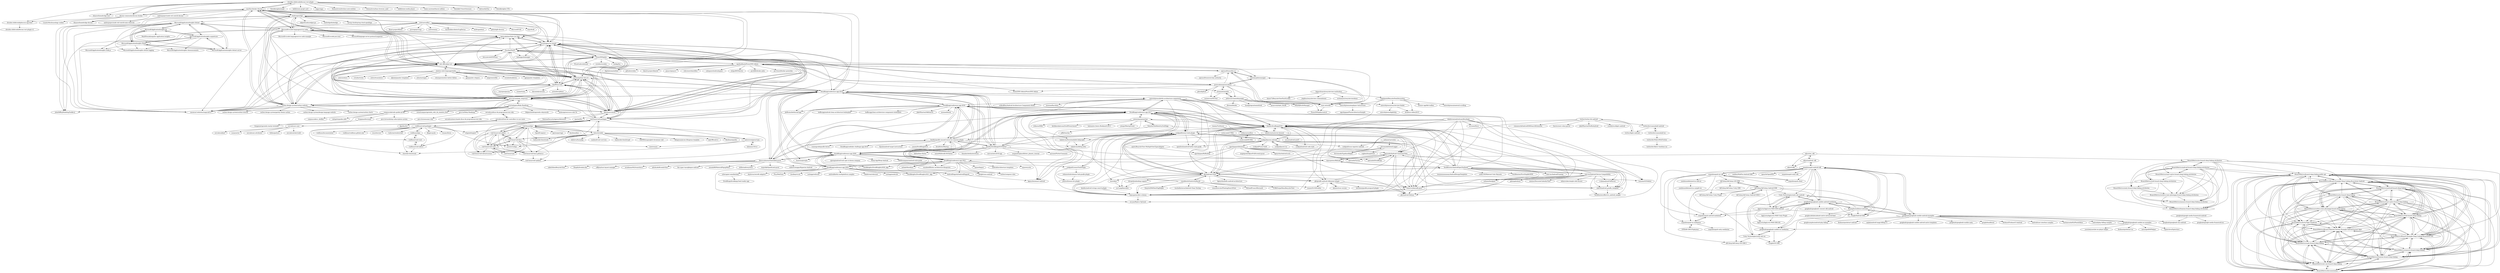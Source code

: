 digraph G {
"dresden-elektronik/deconz-rest-plugin" -> "marthoc/docker-deconz"
"dresden-elektronik/deconz-rest-plugin" -> "ebaauw/homebridge-hue" ["e"=1]
"dresden-elektronik/deconz-rest-plugin" -> "deconz-community/deconz-docker"
"dresden-elektronik/deconz-rest-plugin" -> "Koenkk/zigbee2mqtt" ["e"=1]
"dresden-elektronik/deconz-rest-plugin" -> "dresden-elektronik/phoscon-app-beta"
"dresden-elektronik/deconz-rest-plugin" -> "kalkih/mini-graph-card" ["e"=1]
"dresden-elektronik/deconz-rest-plugin" -> "zigpy/zigpy" ["e"=1]
"dresden-elektronik/deconz-rest-plugin" -> "thomasloven/lovelace-auto-entities" ["e"=1]
"dresden-elektronik/deconz-rest-plugin" -> "thomasloven/hass-browser_mod" ["e"=1]
"dresden-elektronik/deconz-rest-plugin" -> "kalkih/mini-media-player" ["e"=1]
"dresden-elektronik/deconz-rest-plugin" -> "ebaauw/homebridge-deconz" ["e"=1]
"dresden-elektronik/deconz-rest-plugin" -> "home-assistant/hassio-addons" ["e"=1]
"dresden-elektronik/deconz-rest-plugin" -> "Koenkk/Z-Stack-firmware" ["e"=1]
"dresden-elektronik/deconz-rest-plugin" -> "diyhue/diyHue" ["e"=1]
"dresden-elektronik/deconz-rest-plugin" -> "Koenkk/zigbee-OTA" ["e"=1]
"ucbrise/confluo" -> "baidu/openedge"
"ucbrise/confluo" -> "canonical-websites/snapcraft.io"
"ucbrise/confluo" -> "fluent-project/fluent" ["e"=1]
"ucbrise/confluo" -> "pravega/pravega" ["e"=1]
"ucbrise/confluo" -> "ucbrise/anna" ["e"=1]
"ucbrise/confluo" -> "opencodeiiita/ToDo-List-App"
"ucbrise/confluo" -> "facebookincubator/LogDevice" ["e"=1]
"ucbrise/confluo" -> "Microsoft/vscode-languageserver-node"
"ucbrise/confluo" -> "lni/dragonboat" ["e"=1]
"ucbrise/confluo" -> "github/glb-director" ["e"=1]
"ucbrise/confluo" -> "Microsoft/Trill" ["e"=1]
"ucbrise/confluo" -> "cyrusimap/cyrus-imapd"
"ucbrise/confluo" -> "carbon-design-system/carbon-website"
"ucbrise/confluo" -> "brpc/braft" ["e"=1]
"ucbrise/confluo" -> "iost-official/go-iost"
"DroidKaigi/conference-app-2018" -> "DroidKaigi/conference-app-2017"
"DroidKaigi/conference-app-2018" -> "DroidKaigi/conference-app-2019"
"DroidKaigi/conference-app-2018" -> "DroidKaigi/conference-app-2020"
"DroidKaigi/conference-app-2018" -> "konifar/droidkaigi2016"
"DroidKaigi/conference-app-2018" -> "DroidKaigi/conference-app-2021"
"DroidKaigi/conference-app-2018" -> "JetBrains/kotlinconf-app" ["e"=1]
"DroidKaigi/conference-app-2018" -> "lisawray/groupie" ["e"=1]
"DroidKaigi/conference-app-2018" -> "konifar/droidkaigi2018-flutter"
"DroidKaigi/conference-app-2018" -> "cookpad/license-tools-plugin"
"DroidKaigi/conference-app-2018" -> "konifar/gradle-unused-resources-remover-plugin"
"DroidKaigi/conference-app-2018" -> "JakeWharton/SdkSearch" ["e"=1]
"DroidKaigi/conference-app-2018" -> "ansman/kotshi" ["e"=1]
"DroidKaigi/conference-app-2018" -> "bufferapp/android-clean-architecture-boilerplate" ["e"=1]
"DroidKaigi/conference-app-2018" -> "MoyuruAizawa/TimetableLayout"
"DroidKaigi/conference-app-2018" -> "bufferapp/clean-architecture-components-boilerplate" ["e"=1]
"tomorrowkey/adb-peco" -> "rejasupotaro/kvs-schema"
"tomorrowkey/adb-peco" -> "gfx/Android-Helium"
"void-linux/void-packages" -> "void-linux/xbps"
"void-linux/void-packages" -> "python/python-docs-fr"
"void-linux/void-packages" -> "void-linux/void-mklive"
"void-linux/void-packages" -> "void-linux/void-docs"
"void-linux/void-packages" -> "toluschr/xdeb"
"void-linux/void-packages" -> "cyrusimap/cyrus-imapd"
"void-linux/void-packages" -> "iost-official/go-iost"
"void-linux/void-packages" -> "guru-br/catalogo_empresas"
"void-linux/void-packages" -> "void-linux/void-runit"
"void-linux/void-packages" -> "apache/accumulo"
"void-linux/void-packages" -> "AladW/aurutils"
"void-linux/void-packages" -> "voidlinux/void-packages"
"void-linux/void-packages" -> "DroidKaigi/conference-app-2019"
"void-linux/void-packages" -> "djpohly/dwl" ["e"=1]
"void-linux/void-packages" -> "netzverweigerer/vpm"
"AdColony/AdColony-Android-SDK" -> "AdColony/AdColony-iOS-SDK"
"AdColony/AdColony-Android-SDK" -> "AdColony/AdColony-Unity-Plugin"
"AdColony/AdColony-Android-SDK" -> "AdColony/AdColony-Android-SDK-3"
"AdColony/AdColony-Android-SDK" -> "Vungle/Android-SDK"
"AdColony/AdColony-Android-SDK" -> "Unity-Technologies/unity-ads-android"
"AdColony/AdColony-Android-SDK" -> "googleads/googleads-mobile-android-mediation"
"AdColony/AdColony-Android-SDK" -> "mopub/mopub-android-mediation"
"AdColony/AdColony-Android-SDK" -> "AppLovin/AppLovin-MAX-SDK-Android"
"BranchMetrics/android-branch-deep-linking-attribution" -> "BranchMetrics/web-branch-deep-linking-attribution"
"BranchMetrics/android-branch-deep-linking-attribution" -> "BranchMetrics/ios-branch-deep-linking-attribution"
"BranchMetrics/android-branch-deep-linking-attribution" -> "BranchMetrics/Branch-Example-Deep-Linking-Branchster-Android"
"BranchMetrics/android-branch-deep-linking-attribution" -> "BranchMetrics/cordova-ionic-phonegap-branch-deep-linking-attribution"
"BranchMetrics/android-branch-deep-linking-attribution" -> "BranchMetrics/titanium-branch-deep-linking-attribution"
"BranchMetrics/android-branch-deep-linking-attribution" -> "BranchMetrics/xamarin-branch-deep-linking-attribution"
"BranchMetrics/android-branch-deep-linking-attribution" -> "BranchMetrics/unity-branch-deep-linking-attribution"
"BranchMetrics/android-branch-deep-linking-attribution" -> "BranchMetrics/react-native-branch-deep-linking-attribution"
"BranchMetrics/android-branch-deep-linking-attribution" -> "BranchMetrics/branch-deep-linking-public-api"
"adjust/android_sdk" -> "adjust/ios_sdk"
"adjust/android_sdk" -> "adjust/sdks"
"adjust/android_sdk" -> "mopub/mopub-android-sdk"
"citation-style-language/styles" -> "retorquere/zotero-better-bibtex" ["e"=1]
"citation-style-language/styles" -> "AladW/aurutils"
"citation-style-language/styles" -> "apache/accumulo"
"citation-style-language/styles" -> "guru-br/catalogo_empresas"
"citation-style-language/styles" -> "jgm/pandoc-citeproc" ["e"=1]
"citation-style-language/styles" -> "python/python-docs-fr"
"citation-style-language/styles" -> "jlegewie/zotfile" ["e"=1]
"citation-style-language/styles" -> "iost-official/go-iost"
"citation-style-language/styles" -> "rstudio/bookdown" ["e"=1]
"citation-style-language/styles" -> "jgm/pandoc-templates" ["e"=1]
"citation-style-language/styles" -> "zotero/zotero" ["e"=1]
"citation-style-language/styles" -> "rstudio/rticles" ["e"=1]
"citation-style-language/styles" -> "zotero/translators" ["e"=1]
"citation-style-language/styles" -> "kjhealy/pandoc-templates" ["e"=1]
"citation-style-language/styles" -> "yihui/xaringan" ["e"=1]
"DroidKaigi/conference-app-2021" -> "DroidKaigi/conference-app-2020"
"DroidKaigi/conference-app-2021" -> "DroidKaigi/conference-app-2022"
"DroidKaigi/conference-app-2021" -> "DroidKaigi/conference-app-2019"
"DroidKaigi/conference-app-2021" -> "DroidKaigi/conference-app-2018"
"DroidKaigi/conference-app-2021" -> "droidknights/DroidKnights2020_App" ["e"=1]
"DroidKaigi/conference-app-2021" -> "google/casa-android" ["e"=1]
"DroidKaigi/conference-app-2021" -> "twitter/compose-rules" ["e"=1]
"DroidKaigi/conference-app-2021" -> "cookpad/LicenseToolsPlugin"
"DroidKaigi/conference-app-2021" -> "droidknights/DroidKnights2021_App" ["e"=1]
"DroidKaigi/conference-app-2021" -> "square/logcat" ["e"=1]
"DroidKaigi/conference-app-2021" -> "airbnb/Showkase" ["e"=1]
"DroidKaigi/conference-app-2021" -> "wasabeef/flutter-architecture-blueprints" ["e"=1]
"DroidKaigi/conference-app-2021" -> "android/architecture-templates" ["e"=1]
"DroidKaigi/conference-app-2021" -> "square/cycler" ["e"=1]
"DroidKaigi/conference-app-2021" -> "AndroidDagashi/AndroidDagashi"
"akonior/icon-version" -> "gfx/gradle-android-ribbonizer-plugin"
"ngoduykhanh/PowerDNS-Admin" -> "PowerDNS/pdns"
"ngoduykhanh/PowerDNS-Admin" -> "operasoftware/dns-ui"
"ngoduykhanh/PowerDNS-Admin" -> "poweradmin/poweradmin"
"ngoduykhanh/PowerDNS-Admin" -> "pschiffe/docker-pdns"
"ngoduykhanh/PowerDNS-Admin" -> "loewexy/pdnsmanager"
"ngoduykhanh/PowerDNS-Admin" -> "tuxis-ie/nsedit"
"ngoduykhanh/PowerDNS-Admin" -> "atomia/atomiadns"
"ngoduykhanh/PowerDNS-Admin" -> "psi-4ward/docker-powerdns"
"ngoduykhanh/PowerDNS-Admin" -> "digitalocean/netbox" ["e"=1]
"ngoduykhanh/PowerDNS-Admin" -> "github/octodns" ["e"=1]
"ngoduykhanh/PowerDNS-Admin" -> "kimchi-project/kimchi" ["e"=1]
"ngoduykhanh/PowerDNS-Admin" -> "pmacct/pmacct" ["e"=1]
"ngoduykhanh/PowerDNS-Admin" -> "robcowart/elastiflow" ["e"=1]
"ngoduykhanh/PowerDNS-Admin" -> "subspacecloud/subspace" ["e"=1]
"ngoduykhanh/PowerDNS-Admin" -> "nttgin/BGPalerter" ["e"=1]
"BranchMetrics/Branch-Example-Deep-Linking-Branchster-iOS" -> "BranchMetrics/Branch-Monster-Factory-Example-Android-Instant-Apps"
"BranchMetrics/Branch-Example-Deep-Linking-Branchster-iOS" -> "BranchMetrics/documentation"
"BranchMetrics/Branch-Example-Deep-Linking-Branchster-iOS" -> "BranchMetrics/air-ane-branch-deep-linking"
"BranchMetrics/Branch-Example-Deep-Linking-Branchster-iOS" -> "BranchMetrics/titanium-branch-deep-linking"
"BranchMetrics/Branch-Example-Deep-Linking-Branchster-iOS" -> "BranchMetrics/xamarin-branch-deep-linking"
"BranchMetrics/Branch-Example-Deep-Linking-Branchster-iOS" -> "BranchMetrics/Branch-Example-Deep-Linking-Branchster-Android"
"BranchMetrics/Branch-Example-Deep-Linking-Branchster-iOS" -> "BranchMetrics/unity-branch-deep-linking"
"BranchMetrics/Branch-Example-Deep-Linking-Branchster-iOS" -> "BranchMetrics/branch-deep-linking-public-api"
"BranchMetrics/Branch-Example-Deep-Linking-Branchster-iOS" -> "BranchMetrics/ArcticTiger-SendGrid"
"BranchMetrics/Branch-Example-Deep-Linking-Branchster-iOS" -> "BranchMetrics/web-branch-deep-linking"
"BranchMetrics/Branch-Example-Deep-Linking-Branchster-iOS" -> "BranchMetrics/cordova-ionic-phonegap-branch-deep-linking"
"BranchMetrics/Branch-Example-Deep-Linking-Branchster-iOS" -> "BranchMetrics/react-native-branch-deep-linking"
"BranchMetrics/Branch-Example-Deep-Linking-Branchster-iOS" -> "BranchMetrics/android-branch-deep-linking"
"DroidKaigi/conference-app-2022" -> "DroidKaigi/conference-app-2021"
"DroidKaigi/conference-app-2022" -> "DroidKaigi/conference-app-2020"
"DroidKaigi/conference-app-2022" -> "twitter/compose-rules" ["e"=1]
"DroidKaigi/conference-app-2022" -> "droidknights/DroidKnights2021_App" ["e"=1]
"DroidKaigi/conference-app-2022" -> "google/casa-android" ["e"=1]
"DroidKaigi/conference-app-2022" -> "android/kotlin-multiplatform-samples" ["e"=1]
"DroidKaigi/conference-app-2022" -> "cashapp/redwood" ["e"=1]
"DroidKaigi/conference-app-2022" -> "DroidKaigi/conference-app-2019"
"DroidKaigi/conference-app-2022" -> "cyberagent-zemi/katalog"
"DroidKaigi/conference-app-2022" -> "takahirom/roborazzi" ["e"=1]
"DroidKaigi/conference-app-2022" -> "cashapp/molecule" ["e"=1]
"DroidKaigi/conference-app-2022" -> "skydoves/retrofit-adapters" ["e"=1]
"DroidKaigi/conference-app-2022" -> "Pluu/WebToon" ["e"=1]
"DroidKaigi/conference-app-2022" -> "slackhq/circuit" ["e"=1]
"DroidKaigi/conference-app-2022" -> "AndroidDagashi/AndroidDagashi"
"Unity-Technologies/unity-ads-ios" -> "Unity-Technologies/unity-ads-android"
"Unity-Technologies/unity-ads-ios" -> "googleads/googleads-mobile-ios-mediation"
"Unity-Technologies/unity-ads-ios" -> "Vungle/iOS-SDK"
"Unity-Technologies/unity-ads-ios" -> "AdColony/AdColony-iOS-SDK-3"
"deconz-community/deconz-docker" -> "marthoc/docker-deconz"
"deconz-community/deconz-docker" -> "dresden-elektronik/deconz-rest-plugin"
"deconz-community/deconz-docker" -> "ebaauw/homebridge-deconz" ["e"=1]
"deconz-community/deconz-docker" -> "dresden-elektronik/phoscon-app-beta"
"deconz-community/deconz-docker" -> "LunaticMuch/synology-conbee"
"dresden-elektronik/phoscon-app-beta" -> "dresden-elektronik/deconz-rest-plugin-v2"
"marthoc/docker-deconz" -> "deconz-community/deconz-docker"
"marthoc/docker-deconz" -> "dresden-elektronik/deconz-rest-plugin"
"marthoc/docker-deconz" -> "opencodeiiita/ToDo-List-App"
"marthoc/docker-deconz" -> "cyrusimap/cyrus-imapd"
"marthoc/docker-deconz" -> "carbon-design-system/carbon-website"
"marthoc/docker-deconz" -> "canonical-websites/snapcraft.io"
"marthoc/docker-deconz" -> "guru-br/catalogo_empresas"
"marthoc/docker-deconz" -> "python/python-docs-fr"
"marthoc/docker-deconz" -> "iost-official/go-iost"
"marthoc/docker-deconz" -> "Microsoft/vscode-languageserver-node"
"marthoc/docker-deconz" -> "andreypopov/node-red-contrib-deconz"
"marthoc/docker-deconz" -> "ebaauw/homebridge-hue" ["e"=1]
"marthoc/docker-deconz" -> "apache/accumulo"
"marthoc/docker-deconz" -> "DroidKaigi/conference-app-2019"
"marthoc/docker-deconz" -> "baidu/openedge"
"atomia/atomiadns" -> "jethrocarr/namedmanager"
"atomia/atomiadns" -> "poweradmin/poweradmin"
"atomia/atomiadns" -> "msimerson/NicTool"
"DroidKaigi/conference-app-2020" -> "DroidKaigi/conference-app-2021"
"DroidKaigi/conference-app-2020" -> "DroidKaigi/conference-app-2019"
"DroidKaigi/conference-app-2020" -> "DroidKaigi/conference-app-2022"
"DroidKaigi/conference-app-2020" -> "DroidKaigi/conference-app-2018"
"DroidKaigi/conference-app-2020" -> "droidknights/DroidKnights2020_App" ["e"=1]
"DroidKaigi/conference-app-2020" -> "DroidKaigi/conference-app-2017"
"DroidKaigi/conference-app-2020" -> "MoyuruAizawa/TimetableLayout"
"DroidKaigi/conference-app-2020" -> "konifar/gradle-unused-resources-remover-plugin"
"DroidKaigi/conference-app-2020" -> "sjjeong/android-tech-spec-in-korea-company" ["e"=1]
"DroidKaigi/conference-app-2020" -> "Moop-App/Moop-Android" ["e"=1]
"DroidKaigi/conference-app-2020" -> "wasabeef/flutter-architecture-blueprints" ["e"=1]
"DroidKaigi/conference-app-2020" -> "droidknights/DroidKnights2021_App" ["e"=1]
"DroidKaigi/conference-app-2020" -> "lisawray/groupie" ["e"=1]
"DroidKaigi/conference-app-2020" -> "PRNDcompany/android-style-guide" ["e"=1]
"DroidKaigi/conference-app-2020" -> "airbnb/Showkase" ["e"=1]
"apache/accumulo" -> "python/python-docs-fr"
"apache/accumulo" -> "guru-br/catalogo_empresas"
"apache/accumulo" -> "iost-official/go-iost"
"apache/accumulo" -> "AladW/aurutils"
"apache/accumulo" -> "cyrusimap/cyrus-imapd"
"apache/accumulo" -> "citation-style-language/styles"
"apache/accumulo" -> "DroidKaigi/conference-app-2019"
"apache/accumulo" -> "void-linux/void-packages"
"apache/accumulo" -> "apache/fluo"
"apache/accumulo" -> "opencodeiiita/ToDo-List-App"
"apache/accumulo" -> "Fourdee/DietPi"
"apache/accumulo" -> "PowerDNS/pdns"
"apache/accumulo" -> "carbon-design-system/carbon-website"
"apache/accumulo" -> "NationalSecurityAgency/datawave" ["e"=1]
"apache/accumulo" -> "Microsoft/vscode-languageserver-node"
"iost-official/go-iost" -> "python/python-docs-fr"
"iost-official/go-iost" -> "guru-br/catalogo_empresas"
"iost-official/go-iost" -> "cyrusimap/cyrus-imapd"
"iost-official/go-iost" -> "apache/accumulo"
"iost-official/go-iost" -> "AladW/aurutils"
"iost-official/go-iost" -> "opencodeiiita/ToDo-List-App"
"iost-official/go-iost" -> "DroidKaigi/conference-app-2019"
"iost-official/go-iost" -> "carbon-design-system/carbon-website"
"iost-official/go-iost" -> "void-linux/void-packages"
"iost-official/go-iost" -> "Microsoft/vscode-languageserver-node"
"iost-official/go-iost" -> "Fourdee/DietPi"
"iost-official/go-iost" -> "marthoc/docker-deconz"
"iost-official/go-iost" -> "canonical-websites/snapcraft.io"
"iost-official/go-iost" -> "PowerDNS/pdns"
"iost-official/go-iost" -> "citation-style-language/styles"
"twitter/digits-android" -> "twitter/twitter-kit-android"
"campuscode/rails-guides-pt-BR" -> "bragamat/aprenda-reactjs-testando"
"campuscode/rails-guides-pt-BR" -> "guru-br/workshop-subscription-system"
"campuscode/rails-guides-pt-BR" -> "evertonlopesc/Ruby-Roadmap"
"campuscode/rails-guides-pt-BR" -> "guru-br/catalogo_empresas"
"campuscode/rails-guides-pt-BR" -> "campuscode/cc_dotfiles"
"campuscode/rails-guides-pt-BR" -> "railsgirls/guides-ptbr"
"campuscode/rails-guides-pt-BR" -> "bragamat/leviosajs"
"evertonlopesc/Ruby-Roadmap" -> "guru-br/Ruby-Roadmap"
"evertonlopesc/Ruby-Roadmap" -> "campuscode/rails-guides-pt-BR"
"evertonlopesc/Ruby-Roadmap" -> "victorlcampos/aprenda_rails_da_maneira_facil"
"evertonlopesc/Ruby-Roadmap" -> "serradura/dicas-de-programacao-em-ruby"
"evertonlopesc/Ruby-Roadmap" -> "felipeorlando/aprenda-rubyonrails" ["e"=1]
"evertonlopesc/Ruby-Roadmap" -> "jacksonpires/curso-rails-5x"
"evertonlopesc/Ruby-Roadmap" -> "guru-br/catalogo_empresas"
"guru-br/catalogo_empresas" -> "python/python-docs-fr"
"guru-br/catalogo_empresas" -> "iost-official/go-iost"
"guru-br/catalogo_empresas" -> "cyrusimap/cyrus-imapd"
"guru-br/catalogo_empresas" -> "apache/accumulo"
"guru-br/catalogo_empresas" -> "AladW/aurutils"
"guru-br/catalogo_empresas" -> "campuscode/rails-guides-pt-BR"
"guru-br/catalogo_empresas" -> "opencodeiiita/ToDo-List-App"
"guru-br/catalogo_empresas" -> "DroidKaigi/conference-app-2019"
"guru-br/catalogo_empresas" -> "canonical-websites/snapcraft.io"
"guru-br/catalogo_empresas" -> "evertonlopesc/Ruby-Roadmap"
"guru-br/catalogo_empresas" -> "carbon-design-system/carbon-website"
"serradura/dicas-de-programacao-em-ruby" -> "serradura/exercitando-dicas-de-programacao-em-ruby"
"serradura/dicas-de-programacao-em-ruby" -> "serradura/from-fat-controllers-to-use-cases"
"void-linux/xbps" -> "void-linux/void-packages"
"void-linux/xbps" -> "void-linux/void-mklive"
"void-linux/xbps" -> "void-linux/void-runit"
"void-linux/xbps" -> "void-linux/void-docs"
"void-linux/xbps" -> "void-linux/runit"
"void-linux/xbps" -> "toluschr/xdeb"
"void-linux/xbps" -> "leahneukirchen/xtools"
"void-linux/xbps" -> "void-linux/void-linux.github.io"
"void-linux/xbps" -> "aarnt/octoxbps"
"void-linux/xbps" -> "void-linux/void-infrastructure"
"void-linux/xbps" -> "elogind/elogind" ["e"=1]
"void-linux/xbps" -> "void-linux/void-updates"
"void-linux/xbps" -> "OpenRC/openrc" ["e"=1]
"void-linux/xbps" -> "gentoo/portage" ["e"=1]
"void-linux/xbps" -> "kisslinux/kiss" ["e"=1]
"konifar/gradle-unused-resources-remover-plugin" -> "DroidKaigi/conference-app-2017"
"konifar/gradle-unused-resources-remover-plugin" -> "MoyuruAizawa/TimetableLayout"
"konifar/gradle-unused-resources-remover-plugin" -> "takahirom/debug-alter"
"konifar/gradle-unused-resources-remover-plugin" -> "cookpad/license-tools-plugin"
"konifar/gradle-unused-resources-remover-plugin" -> "DroidKaigi/conference-app-2020"
"konifar/gradle-unused-resources-remover-plugin" -> "DroidKaigi/codelabs-challenge-app-2019"
"konifar/gradle-unused-resources-remover-plugin" -> "DroidKaigi/conference-app-2019"
"konifar/gradle-unused-resources-remover-plugin" -> "kgmyshin/annict-android"
"konifar/gradle-unused-resources-remover-plugin" -> "Kyash/android-target-instructions"
"konifar/gradle-unused-resources-remover-plugin" -> "DroidKaigi/conference-app-2018"
"konifar/gradle-unused-resources-remover-plugin" -> "yanzm/DroidKaigi2019"
"konifar/gradle-unused-resources-remover-plugin" -> "DroidGirls/Meetup"
"konifar/gradle-unused-resources-remover-plugin" -> "rejasupotaro/kvs-schema"
"konifar/gradle-unused-resources-remover-plugin" -> "runningcode/gradle-doctor" ["e"=1]
"konifar/gradle-unused-resources-remover-plugin" -> "konifar/droidkaigi2018-flutter"
"shiraji/databinding-support" -> "sys1yagi/kmockito"
"voidlinux/void-packages" -> "voidlinux/xbps"
"voidlinux/void-packages" -> "voidlinux/void-runit"
"voidlinux/void-packages" -> "voidlinux/void-mklive"
"voidlinux/void-packages" -> "chneukirchen/xtools"
"voidlinux/void-packages" -> "voidlinux/documentation"
"voidlinux/void-packages" -> "void-linux/void-packages"
"voidlinux/void-packages" -> "elogind/elogind" ["e"=1]
"voidlinux/void-packages" -> "voidlinux/voidlinux.github.com"
"voidlinux/void-packages" -> "wmutils/core" ["e"=1]
"voidlinux/void-packages" -> "tudurom/windowchef" ["e"=1]
"voidlinux/void-packages" -> "dkeg/crayolo" ["e"=1]
"voidlinux/void-packages" -> "aarnt/octoxbps"
"voidlinux/void-packages" -> "venam/2bwm" ["e"=1]
"serradura/u-case" -> "serradura/from-fat-controllers-to-use-cases"
"serradura/u-case" -> "serradura/todo-bcdd"
"serradura/u-case" -> "serradura/kind"
"serradura/u-case" -> "sunny/actor" ["e"=1]
"serradura/u-case" -> "serradura/u-attributes"
"serradura/u-case" -> "Selleo/pattern" ["e"=1]
"twitterdev/cannonball-ios" -> "twitterdev/cannonball-android"
"twitterdev/cannonball-ios" -> "twitterdev/FabricWithTwitter"
"bahamas10/vsv" -> "netzverweigerer/vpm"
"netzverweigerer/vpm" -> "bahamas10/vsv"
"netzverweigerer/vpm" -> "sineto/vpsm"
"netzverweigerer/vpm" -> "chneukirchen/xtools"
"void-linux/void-mklive" -> "void-linux/xbps"
"void-linux/void-mklive" -> "void-linux/void-docs"
"void-linux/void-mklive" -> "void-linux/void-linux.github.io"
"void-linux/void-mklive" -> "void-linux/void-runit"
"void-linux/void-mklive" -> "void-linux/runit"
"void-linux/void-mklive" -> "void-linux/void-infrastructure"
"void-linux/void-mklive" -> "void-linux/void-packages"
"void-linux/void-mklive" -> "void-linux/void-updates"
"googleads/googleads-mobile-android-examples" -> "googleads/googleads-mobile-android-mediation"
"googleads/googleads-mobile-android-examples" -> "googleads/googleads-mobile-ios-examples"
"googleads/googleads-mobile-android-examples" -> "mopub/mopub-android-sdk"
"googleads/googleads-mobile-android-examples" -> "fbsamples/audience-network"
"googleads/googleads-mobile-android-examples" -> "android/play-billing-samples" ["e"=1]
"googleads/googleads-mobile-android-examples" -> "googlesamples/android-play-billing" ["e"=1]
"googleads/googleads-mobile-android-examples" -> "firebase/quickstart-android" ["e"=1]
"googleads/googleads-mobile-android-examples" -> "anjlab/android-inapp-billing-v3" ["e"=1]
"googleads/googleads-mobile-android-examples" -> "googleads/googleads-mobile-android-native-templates"
"googleads/googleads-mobile-android-examples" -> "googleads/googleads-mobile-unity" ["e"=1]
"googleads/googleads-mobile-android-examples" -> "google/bundletool" ["e"=1]
"googleads/googleads-mobile-android-examples" -> "googleads/googleads-ima-android"
"googleads/googleads-mobile-android-examples" -> "firebase/FirebaseUI-Android" ["e"=1]
"googleads/googleads-mobile-android-examples" -> "android/user-interface-samples" ["e"=1]
"googleads/googleads-mobile-android-examples" -> "burhanrashid52/PhotoEditor" ["e"=1]
"PowerDNS/pdns" -> "ngoduykhanh/PowerDNS-Admin"
"PowerDNS/pdns" -> "poweradmin/poweradmin"
"PowerDNS/pdns" -> "python/python-docs-fr"
"PowerDNS/pdns" -> "cyrusimap/cyrus-imapd"
"PowerDNS/pdns" -> "PowerDNS-Admin/PowerDNS-Admin" ["e"=1]
"PowerDNS/pdns" -> "apache/accumulo"
"PowerDNS/pdns" -> "iost-official/go-iost"
"PowerDNS/pdns" -> "NLnetLabs/unbound" ["e"=1]
"PowerDNS/pdns" -> "coredns/coredns" ["e"=1]
"PowerDNS/pdns" -> "guru-br/catalogo_empresas"
"PowerDNS/pdns" -> "AladW/aurutils"
"PowerDNS/pdns" -> "miekg/dns" ["e"=1]
"PowerDNS/pdns" -> "Fourdee/DietPi"
"PowerDNS/pdns" -> "operasoftware/dns-ui"
"PowerDNS/pdns" -> "digitalocean/netbox" ["e"=1]
"mopub/mopub-ios-mediation" -> "STEllAR-GROUP/phylanx"
"mopub/mopub-ios-mediation" -> "mopub/mopub-android-mediation"
"mopub/mopub-ios-mediation" -> "mopub/mopub-unity-mediation" ["e"=1]
"operando/Android-Command-Note" -> "operando/DroidKaigi"
"operando/Android-Command-Note" -> "zaki50/android_gradle_template"
"operando/Android-Command-Note" -> "tomorrowkey/adb-peco"
"operando/Android-Command-Note" -> "gfx/Android-Helium"
"operando/Android-Command-Note" -> "operando/Garum"
"operando/Android-Command-Note" -> "rejasupotaro/Rebuild"
"fbsamples/audience-network" -> "googleads/googleads-mobile-android-mediation"
"fbsamples/audience-network" -> "Vungle/Android-SDK"
"fbsamples/audience-network" -> "mopub/mopub-android-sdk"
"fbsamples/audience-network" -> "googleads/googleads-mobile-android-examples"
"fbsamples/audience-network" -> "googleads/googleads-mobile-ios-mediation"
"fbsamples/audience-network" -> "googlecodelabs/admob-native-advanced-feed"
"fbsamples/audience-network" -> "Unity-Technologies/unity-ads-android"
"void-linux/void-linux.github.io" -> "void-linux/void-updates"
"toluschr/xdeb" -> "netzverweigerer/vpm"
"toluschr/xdeb" -> "flexibeast/guides"
"toluschr/xdeb" -> "zdykstra/fuzzypkg"
"toluschr/xdeb" -> "void-linux/void-packages"
"toluschr/xdeb" -> "void-linux/xbps"
"toluschr/xdeb" -> "madand/runit-services"
"toluschr/xdeb" -> "aarnt/octoxbps"
"toluschr/xdeb" -> "leahneukirchen/hrmpf" ["e"=1]
"toluschr/xdeb" -> "DAINRA/ungoogled-chromium-void"
"toluschr/xdeb" -> "sineto/vpsm"
"toluschr/xdeb" -> "void-linux/void-docs"
"toluschr/xdeb" -> "ibhagwan/picom-ibhagwan-template"
"toluschr/xdeb" -> "void-linux/void-runit"
"toluschr/xdeb" -> "JojiiOfficial/rsv"
"toluschr/xdeb" -> "leahneukirchen/xtools"
"twitter/twitter-kit-android" -> "twitter/digits-android"
"twitter/twitter-kit-android" -> "twitterdev/cannonball-android"
"twitter/twitter-kit-android" -> "JakeWharton/NotRxAndroid" ["e"=1]
"twitter/twitter-kit-android" -> "crashlytics/digits-android"
"twitter/twitter-kit-android" -> "romannurik/AndroidSDKSearchExtension" ["e"=1]
"twitter/twitter-kit-android" -> "konifar/droidkaigi2016"
"twitter/twitter-kit-android" -> "rharter/auto-value-parcel" ["e"=1]
"twitter/twitter-kit-android" -> "gfx/Android-Orma"
"mixi-inc/Android-Device-Compatibility" -> "nohana/Amalgam"
"mixi-inc/Android-Device-Compatibility" -> "zaki50/android_gradle_template"
"mixi-inc/Android-Device-Compatibility" -> "adamrocker/simple-side-drawer" ["e"=1]
"mixi-inc/Android-Device-Compatibility" -> "rejasupotaro/kvs-schema"
"mixi-inc/Android-Device-Compatibility" -> "TechBooster/AndroidOpenTextbook"
"mixi-inc/Android-Device-Compatibility" -> "konifar/droidkaigi2016"
"mixi-inc/Android-Device-Compatibility" -> "vvakame/JsonPullParser"
"mixi-inc/Android-Device-Compatibility" -> "TechBooster/effective_android_sample"
"mixi-inc/Android-Device-Compatibility" -> "gabu/gabubon2"
"mixi-inc/Android-Device-Compatibility" -> "zaiminc/DecorateCalendarView"
"nohana/Laevatein" -> "nohana/Amalgam"
"nohana/Laevatein" -> "cookpad/issue-reporter-android"
"nohana/Laevatein" -> "Drivemode/IntentLogger"
"AppLovin/AppLovin-MAX-SDK-Android" -> "AppLovin/AppLovin-MAX-SDK-iOS"
"AppLovin/AppLovin-MAX-SDK-Android" -> "AppLovin/AppLovin-MAX-Unity-Plugin"
"AppLovin/AppLovin-MAX-SDK-Android" -> "mopub/mopub-android-mediation"
"AppLovin/AppLovin-MAX-SDK-Android" -> "googleads/googleads-mobile-android-mediation"
"AppLovin/AppLovin-MAX-SDK-Android" -> "Unity-Technologies/unity-ads-android"
"AppLovin/AppLovin-MAX-SDK-Android" -> "Vungle/Android-SDK"
"Unity-Technologies/unity-ads-android" -> "Unity-Technologies/unity-ads-ios"
"Unity-Technologies/unity-ads-android" -> "googleads/googleads-mobile-android-mediation"
"Unity-Technologies/unity-ads-android" -> "Vungle/Android-SDK"
"Unity-Technologies/unity-ads-android" -> "AppLovin/AppLovin-MAX-SDK-Android"
"googleads/googleads-mobile-android-mediation" -> "googleads/googleads-mobile-ios-mediation"
"googleads/googleads-mobile-android-mediation" -> "mopub/mopub-android-mediation"
"googleads/googleads-mobile-android-mediation" -> "Unity-Technologies/unity-ads-android"
"googleads/googleads-mobile-android-mediation" -> "googleads/googleads-consent-sdk-android"
"googleads/googleads-mobile-android-mediation" -> "mopub/mopub-android-sdk"
"googleads/googleads-mobile-android-mediation" -> "AppLovin/AppLovin-MAX-SDK-Android"
"googleads/googleads-mobile-android-mediation" -> "fbsamples/audience-network"
"googleads/googleads-mobile-android-mediation" -> "googleads/googleads-mobile-android-examples"
"googleads/googleads-mobile-android-mediation" -> "Vungle/Android-SDK"
"googleads/googleads-mobile-ios-mediation" -> "googleads/googleads-mobile-android-mediation"
"googleads/googleads-mobile-ios-mediation" -> "Unity-Technologies/unity-ads-ios"
"googleads/googleads-mobile-ios-mediation" -> "Vungle/iOS-SDK"
"mopub/mopub-android-mediation" -> "mopub/mopub-ios-mediation"
"mopub/mopub-android-sdk" -> "mopub/mopub-ios-sdk"
"mopub/mopub-android-sdk" -> "mopub/mopub-android-mediation"
"mopub/mopub-android-sdk" -> "googleads/googleads-mobile-android-mediation"
"mopub/mopub-android-sdk" -> "fbsamples/audience-network"
"mopub/mopub-android-sdk" -> "mopub/mopub-client"
"mopub/mopub-android-sdk" -> "googleads/googleads-mobile-android-examples"
"mopub/mopub-android-sdk" -> "Unity-Technologies/unity-ads-android"
"mopub/mopub-android-sdk" -> "AppLovin/AppLovin-MAX-SDK-Android"
"mopub/mopub-android-sdk" -> "mobfox/MobFox-Android-SDK"
"mopub/mopub-android-sdk" -> "adjust/android_sdk"
"mopub/mopub-android-sdk" -> "Vungle/Android-SDK"
"mopub/mopub-android-sdk" -> "openrtb/OpenRTB" ["e"=1]
"mopub/mopub-android-sdk" -> "mopub/mopub-unity-sdk" ["e"=1]
"mopub/mopub-android-sdk" -> "mopub/mopub-ios-mediation"
"mopub/mopub-ios-sdk" -> "mopub/mopub-android-sdk"
"mopub/mopub-ios-sdk" -> "mopub/mopub-ios-mediation"
"mopub/mopub-ios-sdk" -> "mopub/mopub-client"
"mopub/mopub-ios-sdk" -> "mopub/mopub-android-mediation"
"mopub/mopub-ios-sdk" -> "AdColony/AdColony-iOS-SDK-3"
"mopub/mopub-ios-sdk" -> "yandexmobile/metrica-sdk-ios"
"mopub/mopub-ios-sdk" -> "googleads/googleads-mobile-ios-mediation"
"mopub/mopub-ios-sdk" -> "AdColony/AdColony-iOS-SDK"
"mopub/mopub-ios-sdk" -> "Unity-Technologies/unity-ads-ios"
"carbon-design-system/carbon-website" -> "opencodeiiita/ToDo-List-App"
"carbon-design-system/carbon-website" -> "canonical-websites/snapcraft.io"
"carbon-design-system/carbon-website" -> "cyrusimap/cyrus-imapd"
"carbon-design-system/carbon-website" -> "Microsoft/vscode-languageserver-node"
"carbon-design-system/carbon-website" -> "python/python-docs-fr"
"carbon-design-system/carbon-website" -> "carbon-design-system/gatsby-theme-carbon" ["e"=1]
"carbon-design-system/carbon-website" -> "iost-official/go-iost"
"carbon-design-system/carbon-website" -> "guru-br/catalogo_empresas"
"carbon-design-system/carbon-website" -> "marthoc/docker-deconz"
"carbon-design-system/carbon-website" -> "baidu/openedge"
"carbon-design-system/carbon-website" -> "JuliaDiffEq/ModelingToolkit.jl"
"carbon-design-system/carbon-website" -> "carbon-design-system/design-language-website" ["e"=1]
"carbon-design-system/carbon-website" -> "carbon-design-system/carbon-charts" ["e"=1]
"carbon-design-system/carbon-website" -> "carbon-design-system/carbon-tutorial" ["e"=1]
"carbon-design-system/carbon-website" -> "apache/accumulo"
"baidu/openedge" -> "Microsoft/vscode-languageserver-node"
"baidu/openedge" -> "opencodeiiita/ToDo-List-App"
"baidu/openedge" -> "carbon-design-system/carbon-website"
"baidu/openedge" -> "ucbrise/confluo"
"baidu/openedge" -> "canonical-websites/snapcraft.io"
"baidu/openedge" -> "edgexfoundry/edgex-go" ["e"=1]
"baidu/openedge" -> "cyrusimap/cyrus-imapd"
"baidu/openedge" -> "python/python-docs-fr"
"baidu/openedge" -> "iost-official/go-iost"
"baidu/openedge" -> "kubeedge/kubeedge" ["e"=1]
"baidu/openedge" -> "marthoc/docker-deconz"
"baidu/openedge" -> "guru-br/catalogo_empresas"
"baidu/openedge" -> "spring-cloud/spring-cloud-openfeign" ["e"=1]
"baidu/openedge" -> "Microsoft/ApplicationInsights-dotnet"
"baidu/openedge" -> "JuliaDiffEq/ModelingToolkit.jl"
"twitterdev/FabricWithTwitter" -> "twitterdev/fabric-timelines-ios"
"bignerdranch/recyclerview-multiselect" -> "magiepooh/RecyclerItemDecoration"
"bignerdranch/recyclerview-multiselect" -> "jingibus/recyclerview-criminalintent"
"bignerdranch/recyclerview-multiselect" -> "writtmeyer/recyclerviewdemo"
"bignerdranch/recyclerview-multiselect" -> "danoz73/RecyclerViewFastScroller" ["e"=1]
"yqritc/RecyclerView-MultipleViewTypesAdapter" -> "ogaclejapan/RxBinding"
"poweradmin/poweradmin" -> "loewexy/pdnsmanager"
"poweradmin/poweradmin" -> "PowerDNS/pdns"
"poweradmin/poweradmin" -> "tuxis-ie/nsedit"
"poweradmin/poweradmin" -> "ngoduykhanh/PowerDNS-Admin"
"poweradmin/poweradmin" -> "atomia/atomiadns"
"poweradmin/poweradmin" -> "PowerDNS-Admin/PowerDNS-Admin" ["e"=1]
"poweradmin/poweradmin" -> "PowerDNS/pdnscontrol"
"poweradmin/poweradmin" -> "gdnsd/gdnsd" ["e"=1]
"poweradmin/poweradmin" -> "msimerson/NicTool"
"poweradmin/poweradmin" -> "jethrocarr/namedmanager"
"poweradmin/poweradmin" -> "operasoftware/dns-ui"
"opencodeiiita/ToDo-List-App" -> "canonical-websites/snapcraft.io"
"opencodeiiita/ToDo-List-App" -> "python/python-docs-fr"
"opencodeiiita/ToDo-List-App" -> "cyrusimap/cyrus-imapd"
"AladW/aurutils" -> "apache/accumulo"
"AladW/aurutils" -> "guru-br/catalogo_empresas"
"AladW/aurutils" -> "python/python-docs-fr"
"AladW/aurutils" -> "iost-official/go-iost"
"AladW/aurutils" -> "cyrusimap/cyrus-imapd"
"AladW/aurutils" -> "citation-style-language/styles"
"AladW/aurutils" -> "void-linux/void-packages"
"AladW/aurutils" -> "rmarquis/pacaur" ["e"=1]
"AladW/aurutils" -> "DroidKaigi/conference-app-2019"
"AladW/aurutils" -> "trizen/trizen" ["e"=1]
"AladW/aurutils" -> "Fourdee/DietPi"
"AladW/aurutils" -> "falconindy/auracle" ["e"=1]
"AladW/aurutils" -> "PowerDNS/pdns"
"AladW/aurutils" -> "opencodeiiita/ToDo-List-App"
"AladW/aurutils" -> "actionless/pikaur" ["e"=1]
"Microsoft/vscode-languageserver-node" -> "opencodeiiita/ToDo-List-App"
"Microsoft/vscode-languageserver-node" -> "canonical-websites/snapcraft.io"
"Microsoft/vscode-languageserver-node" -> "Microsoft/ApplicationInsights-dotnet"
"Microsoft/vscode-languageserver-node" -> "carbon-design-system/carbon-website"
"Microsoft/vscode-languageserver-node" -> "python/python-docs-fr"
"Microsoft/vscode-languageserver-node" -> "cyrusimap/cyrus-imapd"
"Microsoft/vscode-languageserver-node" -> "baidu/openedge"
"Microsoft/vscode-languageserver-node" -> "Microsoft/vscode-languageserver-node-example"
"Microsoft/vscode-languageserver-node" -> "iost-official/go-iost"
"Microsoft/vscode-languageserver-node" -> "JuliaDiffEq/ModelingToolkit.jl"
"Microsoft/vscode-languageserver-node" -> "Microsoft/vscode-java-test"
"Microsoft/vscode-languageserver-node" -> "guru-br/catalogo_empresas"
"Microsoft/vscode-languageserver-node" -> "marthoc/docker-deconz"
"Microsoft/vscode-languageserver-node" -> "Microsoft/language-server-protocol-inspector"
"adjust/ios_sdk" -> "adjust/android_sdk"
"adjust/ios_sdk" -> "adjust/sdks"
"adjust/ios_sdk" -> "BranchMetrics/ios-branch-deep-linking-attribution"
"adjust/ios_sdk" -> "DroidKaigi/conference-app-2021"
"googleads/googleads-mobile-ios-examples" -> "googleads/googleads-mobile-android-examples"
"googleads/googleads-mobile-ios-examples" -> "googleads/googleads-mobile-ios-mediation"
"googleads/googleads-mobile-ios-examples" -> "youtube/youtube-ios-player-helper" ["e"=1]
"googleads/googleads-mobile-ios-examples" -> "firebase/quickstart-ios" ["e"=1]
"googleads/googleads-mobile-ios-examples" -> "saturngod/IAPHelper" ["e"=1]
"googleads/googleads-mobile-ios-examples" -> "ZipArchive/ZipArchive" ["e"=1]
"cookpad/puree-ios" -> "cookpad/puree-android"
"DroidKaigi/conference-app-2019" -> "DroidKaigi/conference-app-2020"
"DroidKaigi/conference-app-2019" -> "DroidKaigi/conference-app-2018"
"DroidKaigi/conference-app-2019" -> "DroidKaigi/conference-app-2021"
"DroidKaigi/conference-app-2019" -> "DroidKaigi/conference-app-2017"
"DroidKaigi/conference-app-2019" -> "MoyuruAizawa/TimetableLayout"
"DroidKaigi/conference-app-2019" -> "cyrusimap/cyrus-imapd"
"DroidKaigi/conference-app-2019" -> "DroidKaigi/conference-app-2022"
"DroidKaigi/conference-app-2019" -> "python/python-docs-fr"
"DroidKaigi/conference-app-2019" -> "konifar/droidkaigi2016"
"DroidKaigi/conference-app-2019" -> "konifar/gradle-unused-resources-remover-plugin"
"DroidKaigi/conference-app-2019" -> "guru-br/catalogo_empresas"
"DroidKaigi/conference-app-2019" -> "iost-official/go-iost"
"DroidKaigi/conference-app-2019" -> "konifar/droidkaigi2018-flutter"
"DroidKaigi/conference-app-2019" -> "JetBrains/kotlinconf-app" ["e"=1]
"DroidKaigi/conference-app-2019" -> "satorufujiwara/kotlin-architecture-components"
"Fourdee/DietPi" -> "cyrusimap/cyrus-imapd"
"Fourdee/DietPi" -> "python/python-docs-fr"
"Fourdee/DietPi" -> "guru-br/catalogo_empresas"
"Fourdee/DietPi" -> "iost-official/go-iost"
"Fourdee/DietPi" -> "DroidKaigi/conference-app-2019"
"Fourdee/DietPi" -> "apache/accumulo"
"Fourdee/DietPi" -> "AladW/aurutils"
"Fourdee/DietPi" -> "opencodeiiita/ToDo-List-App"
"Fourdee/DietPi" -> "void-linux/void-packages"
"Fourdee/DietPi" -> "kubeapps/kubeapps" ["e"=1]
"Fourdee/DietPi" -> "letscontrolit/ESPEasy" ["e"=1]
"Fourdee/DietPi" -> "marthoc/docker-deconz"
"Fourdee/DietPi" -> "PowerDNS/pdns"
"Fourdee/DietPi" -> "carbon-design-system/carbon-website"
"Fourdee/DietPi" -> "canonical-websites/snapcraft.io"
"cyrusimap/cyrus-imapd" -> "python/python-docs-fr"
"cyrusimap/cyrus-imapd" -> "guru-br/catalogo_empresas"
"cyrusimap/cyrus-imapd" -> "iost-official/go-iost"
"cyrusimap/cyrus-imapd" -> "apache/accumulo"
"cyrusimap/cyrus-imapd" -> "opencodeiiita/ToDo-List-App"
"cyrusimap/cyrus-imapd" -> "AladW/aurutils"
"cyrusimap/cyrus-imapd" -> "DroidKaigi/conference-app-2019"
"cyrusimap/cyrus-imapd" -> "carbon-design-system/carbon-website"
"cyrusimap/cyrus-imapd" -> "Fourdee/DietPi"
"cyrusimap/cyrus-imapd" -> "canonical-websites/snapcraft.io"
"cyrusimap/cyrus-imapd" -> "void-linux/void-packages"
"cyrusimap/cyrus-imapd" -> "Microsoft/vscode-languageserver-node"
"cyrusimap/cyrus-imapd" -> "marthoc/docker-deconz"
"cyrusimap/cyrus-imapd" -> "PowerDNS/pdns"
"cyrusimap/cyrus-imapd" -> "kubeapps/kubeapps" ["e"=1]
"python/python-docs-fr" -> "iost-official/go-iost"
"python/python-docs-fr" -> "guru-br/catalogo_empresas"
"python/python-docs-fr" -> "cyrusimap/cyrus-imapd"
"python/python-docs-fr" -> "apache/accumulo"
"python/python-docs-fr" -> "AladW/aurutils"
"python/python-docs-fr" -> "opencodeiiita/ToDo-List-App"
"python/python-docs-fr" -> "DroidKaigi/conference-app-2019"
"python/python-docs-fr" -> "void-linux/void-packages"
"python/python-docs-fr" -> "Fourdee/DietPi"
"python/python-docs-fr" -> "carbon-design-system/carbon-website"
"python/python-docs-fr" -> "Microsoft/vscode-languageserver-node"
"python/python-docs-fr" -> "canonical-websites/snapcraft.io"
"python/python-docs-fr" -> "PowerDNS/pdns"
"ogaclejapan/Qiitanium" -> "kgmyshin/Android-arch"
"ogaclejapan/Qiitanium" -> "gfx/Android-Helium"
"ogaclejapan/Qiitanium" -> "magiepooh/AdjustFullScreenLayout"
"ogaclejapan/Qiitanium" -> "operando/Garum"
"ogaclejapan/Qiitanium" -> "rejasupotaro/kvs-schema"
"ogaclejapan/Qiitanium" -> "ogaclejapan/RxBinding"
"ogaclejapan/Qiitanium" -> "operando/Android-Command-Note"
"ogaclejapan/Qiitanium" -> "zaki50/android_gradle_template"
"ogaclejapan/Qiitanium" -> "rejasupotaro/Rebuild"
"MoyuruAizawa/TimetableLayout" -> "DroidKaigi/conference-app-2019"
"MoyuruAizawa/TimetableLayout" -> "konifar/gradle-unused-resources-remover-plugin"
"MoyuruAizawa/TimetableLayout" -> "DroidKaigi/conference-app-2020"
"MoyuruAizawa/TimetableLayout" -> "DroidKaigi/conference-app-2018"
"MoyuruAizawa/TimetableLayout" -> "the-super-toys/glimpse-android" ["e"=1]
"MoyuruAizawa/TimetableLayout" -> "zawadz88/MaterialPopupMenu" ["e"=1]
"MoyuruAizawa/TimetableLayout" -> "afollestad/recyclical" ["e"=1]
"MoyuruAizawa/TimetableLayout" -> "majorkik/SparkLineLayout" ["e"=1]
"MoyuruAizawa/TimetableLayout" -> "willowtreeapps/Hyperion-Android" ["e"=1]
"MoyuruAizawa/TimetableLayout" -> "saket/InboxRecyclerView" ["e"=1]
"MoyuruAizawa/TimetableLayout" -> "DroidKaigi/conference-app-2017"
"MoyuruAizawa/TimetableLayout" -> "Shopify/livedata-ktx" ["e"=1]
"MoyuruAizawa/TimetableLayout" -> "cdflynn/turn-layout-manager" ["e"=1]
"MoyuruAizawa/TimetableLayout" -> "arunkumar9t2/transition-x" ["e"=1]
"MoyuruAizawa/TimetableLayout" -> "adrielcafe/KrumbsView" ["e"=1]
"Microsoft/ApplicationInsights-JS" -> "Microsoft/ApplicationInsights-dotnet"
"Microsoft/ApplicationInsights-JS" -> "MarkPieszak/angular-application-insights"
"Microsoft/ApplicationInsights-JS" -> "Microsoft/ApplicationInsights-node.js" ["e"=1]
"Microsoft/ApplicationInsights-JS" -> "Microsoft/ApplicationInsights-Home"
"Microsoft/ApplicationInsights-JS" -> "Microsoft/ApplicationInsights-dotnet-server"
"Microsoft/ApplicationInsights-JS" -> "Microsoft/ApplicationInsights-aspnetcore"
"jethrocarr/namedmanager" -> "jforman/binder"
"jethrocarr/namedmanager" -> "atomia/atomiadns"
"jethrocarr/namedmanager" -> "qunarcorp/open_dnsdb" ["e"=1]
"jethrocarr/namedmanager" -> "huangyingcai/namedweb"
"jethrocarr/namedmanager" -> "tuxis-ie/nsedit"
"jethrocarr/namedmanager" -> "WillyXJ/facileManager"
"cyberagent-zemi/katalog" -> "DroidKaigi/droidkaigi-feed-reader-app"
"voidlinux/void-runit" -> "voidlinux/xbps"
"voidlinux/void-runit" -> "voidlinux/void-mklive"
"voidlinux/xbps" -> "voidlinux/void-runit"
"voidlinux/xbps" -> "voidlinux/void-packages"
"voidlinux/xbps" -> "voidlinux/void-mklive"
"voidlinux/xbps" -> "chneukirchen/xtools"
"AdColony/AdColony-Android-SDK-3" -> "AdColony/AdColony-iOS-SDK-3"
"AdColony/AdColony-Android-SDK-3" -> "AdColony/AdColony-Android-SDK"
"BranchMetrics/ios-branch-deep-linking" -> "BranchMetrics/titanium-branch-deep-linking"
"BranchMetrics/ios-branch-deep-linking" -> "BranchMetrics/documentation"
"BranchMetrics/ios-branch-deep-linking" -> "BranchMetrics/xamarin-branch-deep-linking"
"BranchMetrics/ios-branch-deep-linking" -> "BranchMetrics/Branch-Example-Deep-Linking-Branchster-iOS"
"BranchMetrics/ios-branch-deep-linking" -> "BranchMetrics/air-ane-branch-deep-linking"
"BranchMetrics/ios-branch-deep-linking" -> "BranchMetrics/Branch-Monster-Factory-Example-Android-Instant-Apps"
"BranchMetrics/ios-branch-deep-linking" -> "BranchMetrics/unity-branch-deep-linking"
"BranchMetrics/ios-branch-deep-linking" -> "BranchMetrics/android-branch-deep-linking"
"BranchMetrics/ios-branch-deep-linking" -> "BranchMetrics/branch-deep-linking-public-api"
"BranchMetrics/ios-branch-deep-linking" -> "BranchMetrics/web-branch-deep-linking"
"BranchMetrics/ios-branch-deep-linking" -> "BranchMetrics/Branch-Example-Deep-Linking-Branchster-Android"
"BranchMetrics/ios-branch-deep-linking" -> "BranchMetrics/react-native-branch-deep-linking"
"BranchMetrics/ios-branch-deep-linking" -> "BranchMetrics/cordova-ionic-phonegap-branch-deep-linking"
"BranchMetrics/ios-branch-deep-linking" -> "BranchMetrics/ArcticTiger-SendGrid"
"magiepooh/RecyclerItemDecoration" -> "satorufujiwara/recyclerview-binder"
"magiepooh/RecyclerItemDecoration" -> "droidcon-slides/2015"
"magiepooh/RecyclerItemDecoration" -> "bowyer-app/fab-toolbar" ["e"=1]
"magiepooh/RecyclerItemDecoration" -> "satorufujiwara/exoplayer-textureview"
"magiepooh/RecyclerItemDecoration" -> "konifar/droidkaigi2016"
"magiepooh/RecyclerItemDecoration" -> "satorufujiwara/material-scrolling" ["e"=1]
"cookpad/puree-android" -> "cookpad/puree-ios"
"cookpad/puree-android" -> "rejasupotaro/kvs-schema"
"cookpad/puree-android" -> "konifar/droidkaigi2016"
"cookpad/puree-android" -> "gfx/Android-Orma"
"cookpad/puree-android" -> "cookpad/android-code-style"
"cookpad/puree-android" -> "tomorrowkey/adb-peco"
"cookpad/puree-android" -> "ogaclejapan/Qiitanium"
"cookpad/puree-android" -> "cookpad/license-tools-plugin"
"cookpad/puree-android" -> "operando/Android-Command-Note"
"cookpad/puree-android" -> "DroidKaigi/conference-app-2017"
"cookpad/puree-android" -> "cookpad/issue-reporter-android"
"cookpad/puree-android" -> "cookpad/Puree-Swift" ["e"=1]
"cookpad/puree-android" -> "TechBooster/AndroidOpenTextbook"
"cookpad/puree-android" -> "openfresh/android-kotlin-style-guide"
"cookpad/puree-android" -> "gfx/Android-Helium"
"operando/DroidKaigi" -> "operando/Android-Command-Note"
"rejasupotaro/kvs-schema" -> "tomorrowkey/adb-peco"
"rejasupotaro/kvs-schema" -> "eccyan/RxJava-Optional"
"takahirom/android-postfix-plugin" -> "rejasupotaro/kvs-schema"
"takahirom/android-postfix-plugin" -> "tomoima525/debot"
"takahirom/android-postfix-plugin" -> "konifar/droidkaigi2016"
"takahirom/android-postfix-plugin" -> "operando/Garum"
"takahirom/android-postfix-plugin" -> "operando/Android-Command-Note"
"takahirom/android-postfix-plugin" -> "gfx/Android-Orma"
"takahirom/android-postfix-plugin" -> "operando/DroidKaigi"
"takahirom/android-postfix-plugin" -> "tomorrowkey/adb-peco"
"takahirom/android-postfix-plugin" -> "m1noon/Disco" ["e"=1]
"takahirom/android-postfix-plugin" -> "gfx/Android-Helium"
"takahirom/android-postfix-plugin" -> "eccyan/RxJava-Optional"
"takahirom/android-postfix-plugin" -> "gfx/gradle-android-ribbonizer-plugin"
"konifar/droidkaigi2016" -> "DroidKaigi/conference-app-2017"
"konifar/droidkaigi2016" -> "gfx/Android-Orma"
"konifar/droidkaigi2016" -> "cookpad/license-tools-plugin"
"konifar/droidkaigi2016" -> "TechBooster/AndroidOpenTextbook"
"konifar/droidkaigi2016" -> "cookpad/android-code-style"
"konifar/droidkaigi2016" -> "rejasupotaro/kvs-schema"
"konifar/droidkaigi2016" -> "cookpad/puree-android"
"konifar/droidkaigi2016" -> "DroidKaigi/conference-app-2018"
"konifar/droidkaigi2016" -> "tomorrowkey/adb-peco"
"konifar/droidkaigi2016" -> "gfx/gradle-android-ribbonizer-plugin"
"konifar/droidkaigi2016" -> "operando/Android-Command-Note"
"konifar/droidkaigi2016" -> "takahirom/material-element"
"konifar/droidkaigi2016" -> "mixi-inc/AndroidTraining" ["e"=1]
"konifar/droidkaigi2016" -> "tomoima525/debot"
"konifar/droidkaigi2016" -> "DroidKaigi/conference-app-2019"
"Vungle/Android-SDK" -> "Vungle/iOS-SDK"
"TechBooster/AndroidOpenTextbook" -> "konifar/droidkaigi2016"
"TechBooster/AndroidOpenTextbook" -> "rejasupotaro/Rebuild"
"TechBooster/AndroidOpenTextbook" -> "vvakame/JsonPullParser"
"TechBooster/AndroidOpenTextbook" -> "zaki50/android_gradle_template"
"TechBooster/AndroidOpenTextbook" -> "tommmmmmmmy/AndroidDesignTemplates"
"TechBooster/AndroidOpenTextbook" -> "gfx/Android-Orma"
"TechBooster/AndroidOpenTextbook" -> "mixi-inc/AndroidTraining" ["e"=1]
"TechBooster/AndroidOpenTextbook" -> "mixi-inc/Android-Device-Compatibility"
"TechBooster/AndroidOpenTextbook" -> "TechBooster/effective_android_sample"
"TechBooster/AndroidOpenTextbook" -> "yulily100/Material-Color-Keynote"
"TechBooster/AndroidOpenTextbook" -> "tomorrowkey/adb-peco"
"TechBooster/AndroidOpenTextbook" -> "operando/Android-Command-Note"
"TechBooster/AndroidOpenTextbook" -> "TechBooster/FirstStepReVIEW" ["e"=1]
"TechBooster/AndroidOpenTextbook" -> "potatotips/potatotips"
"TechBooster/AndroidOpenTextbook" -> "DroidKaigi/conference-app-2017"
"operasoftware/dns-ui" -> "loewexy/pdnsmanager"
"operasoftware/dns-ui" -> "tuxis-ie/nsedit"
"operasoftware/dns-ui" -> "ngoduykhanh/PowerDNS-Admin"
"operasoftware/dns-ui" -> "operasoftware/ssh-key-authority" ["e"=1]
"DroidKaigi/conference-app-2017" -> "konifar/droidkaigi2016"
"DroidKaigi/conference-app-2017" -> "DroidKaigi/conference-app-2018"
"DroidKaigi/conference-app-2017" -> "gfx/Android-Orma"
"DroidKaigi/conference-app-2017" -> "takahirom/material-element"
"DroidKaigi/conference-app-2017" -> "cookpad/license-tools-plugin"
"DroidKaigi/conference-app-2017" -> "DroidKaigi/conference-app-2019"
"DroidKaigi/conference-app-2017" -> "satorufujiwara/kotlin-architecture-components"
"DroidKaigi/conference-app-2017" -> "takahirom/DownloadableCalligraphy"
"DroidKaigi/conference-app-2017" -> "tomorrowkey/adb-peco"
"DroidKaigi/conference-app-2017" -> "kgmyshin/annict-android"
"DroidKaigi/conference-app-2017" -> "konifar/gradle-unused-resources-remover-plugin"
"DroidKaigi/conference-app-2017" -> "rejasupotaro/kvs-schema"
"DroidKaigi/conference-app-2017" -> "potatotips/potatotips"
"DroidKaigi/conference-app-2017" -> "DroidKaigi/conference-app-2020"
"DroidKaigi/conference-app-2017" -> "konifar/droidkaigi2018-flutter"
"NatashaTheRobot/trySwiftApp" -> "ishkawa/sandbox"
"NatashaTheRobot/trySwiftApp" -> "jeffh/Snorlax" ["e"=1]
"NatashaTheRobot/trySwiftApp" -> "potatotips/potatotips"
"inamiy/TryParsec" -> "ishkawa/sandbox"
"konifar/droidkaigi2018-flutter" -> "DroidKaigi/conference-app-2017"
"konifar/droidkaigi2018-flutter" -> "DroidKaigi/conference-app-2018"
"konifar/droidkaigi2018-flutter" -> "fablue/lime-flutter" ["e"=1]
"konifar/droidkaigi2018-flutter" -> "mono0926/wdb106-flutter" ["e"=1]
"konifar/droidkaigi2018-flutter" -> "theankurkedia/newsbuzz" ["e"=1]
"konifar/droidkaigi2018-flutter" -> "konifar/droidkaigi2016"
"konifar/droidkaigi2018-flutter" -> "DroidKaigi/conference-app-2019"
"konifar/droidkaigi2018-flutter" -> "DroidKaigi/conference-app-2020"
"konifar/droidkaigi2018-flutter" -> "konifar/gradle-unused-resources-remover-plugin"
"konifar/droidkaigi2018-flutter" -> "mercari/mtc2018-app"
"konifar/droidkaigi2018-flutter" -> "satorufujiwara/kotlin-architecture-components"
"konifar/droidkaigi2018-flutter" -> "cookpad/license-tools-plugin"
"konifar/droidkaigi2018-flutter" -> "sergiandreplace/flutter_planets_tutorial" ["e"=1]
"konifar/droidkaigi2018-flutter" -> "aaronoe/FlutterCinematic" ["e"=1]
"konifar/droidkaigi2018-flutter" -> "gfx/Android-Orma"
"Drivemode/IntentLogger" -> "Drivemode/TypefaceHelper"
"Drivemode/IntentLogger" -> "cogbee/dumpIntent"
"gfx/Android-Orma" -> "konifar/droidkaigi2016"
"gfx/Android-Orma" -> "DroidKaigi/conference-app-2017"
"gfx/Android-Orma" -> "cookpad/license-tools-plugin"
"gfx/Android-Orma" -> "tomorrowkey/adb-peco"
"gfx/Android-Orma" -> "rejasupotaro/kvs-schema"
"gfx/Android-Orma" -> "tomoima525/debot"
"gfx/Android-Orma" -> "ntaro/knit"
"gfx/Android-Orma" -> "gfx/gradle-android-ribbonizer-plugin"
"gfx/Android-Orma" -> "cookpad/puree-android"
"gfx/Android-Orma" -> "TechBooster/AndroidOpenTextbook"
"gfx/Android-Orma" -> "izumin5210/Droidux" ["e"=1]
"gfx/Android-Orma" -> "shiraji/databinding-support"
"gfx/Android-Orma" -> "kgmyshin/hello-android-architecture"
"gfx/Android-Orma" -> "vanniktech/OnActivityResult"
"gfx/Android-Orma" -> "sys1yagi/kmockito"
"konifar/android-strings-search-plugin" -> "rejasupotaro/kvs-schema"
"loewexy/pdnsmanager" -> "operasoftware/dns-ui"
"loewexy/pdnsmanager" -> "tuxis-ie/nsedit"
"loewexy/pdnsmanager" -> "poweradmin/poweradmin"
"AdColony/AdColony-iOS-SDK" -> "AdColony/AdColony-Android-SDK"
"AdColony/AdColony-iOS-SDK" -> "AdColony/AdColony-Unity-SDK"
"AdColony/AdColony-iOS-SDK" -> "AdColony/AdColony-Unity-Plugin"
"twitterdev/cannonball-android" -> "twitterdev/cannonball-ios"
"twitterdev/cannonball-android" -> "twitter/digits-android"
"gfx/gradle-android-ribbonizer-plugin" -> "tomorrowkey/adb-peco"
"gfx/gradle-android-ribbonizer-plugin" -> "operando/Android-Command-Note"
"gfx/gradle-android-ribbonizer-plugin" -> "rejasupotaro/kvs-schema"
"gfx/gradle-android-ribbonizer-plugin" -> "akonior/icon-version"
"gfx/gradle-android-ribbonizer-plugin" -> "izumin5210/Droidux" ["e"=1]
"gfx/gradle-android-ribbonizer-plugin" -> "gfx/Android-Orma"
"gfx/gradle-android-ribbonizer-plugin" -> "hotchemi/gradle-proguard-plugin"
"gfx/gradle-android-ribbonizer-plugin" -> "gfx/Android-Helium"
"satorufujiwara/kotlin-architecture-components" -> "DroidKaigi/conference-app-2017"
"satorufujiwara/kotlin-architecture-components" -> "openfresh/android-kotlin-style-guide"
"satorufujiwara/kotlin-architecture-components" -> "takahirom/DownloadableCalligraphy"
"satorufujiwara/kotlin-architecture-components" -> "erikcaffrey/Android-Architecture-Components-Kotlin" ["e"=1]
"satorufujiwara/kotlin-architecture-components" -> "konifar/droidkaigi2016"
"satorufujiwara/kotlin-architecture-components" -> "gfx/Android-Orma"
"satorufujiwara/kotlin-architecture-components" -> "satorufujiwara/exoplayer-textureview"
"satorufujiwara/kotlin-architecture-components" -> "msesma/Karchitec" ["e"=1]
"satorufujiwara/kotlin-architecture-components" -> "rejasupotaro/kvs-schema"
"satorufujiwara/kotlin-architecture-components" -> "kgmyshin/annict-android"
"satorufujiwara/kotlin-architecture-components" -> "DroidKaigi/conference-app-2018"
"satorufujiwara/kotlin-architecture-components" -> "satorufujiwara/recyclerview-binder"
"satorufujiwara/kotlin-architecture-components" -> "tomorrowkey/adb-peco"
"tuxis-ie/nsedit" -> "loewexy/pdnsmanager"
"tuxis-ie/nsedit" -> "operasoftware/dns-ui"
"tuxis-ie/nsedit" -> "PowerDNS/pdnscontrol"
"Microsoft/ApplicationInsights-Home" -> "Microsoft/ApplicationInsights-dotnet-server"
"Microsoft/ApplicationInsights-Home" -> "Microsoft/ApplicationInsights-dotnet"
"Microsoft/ApplicationInsights-Home" -> "Microsoft/ApplicationInsights-aspnetcore"
"Microsoft/ApplicationInsights-Home" -> "Microsoft/ApplicationInsights-Announcements"
"Microsoft/ApplicationInsights-Home" -> "Microsoft/ApplicationInsights-dotnet-logging"
"Microsoft/ApplicationInsights-Home" -> "Microsoft/ApplicationInsights-node.js" ["e"=1]
"Microsoft/ApplicationInsights-Home" -> "Microsoft/ApplicationInsights-JS"
"takahirom/DownloadableCalligraphy" -> "takahirom/debug-alter"
"takahirom/DownloadableCalligraphy" -> "kgmyshin/annict-android"
"cookpad/LicenseToolsPlugin" -> "jmatsu/license-list-plugin"
"cookpad/LicenseToolsPlugin" -> "releaseshub/releases-hub-gradle-plugin"
"cookpad/LicenseToolsPlugin" -> "cookpad/license-tools-plugin"
"releaseshub/releases-hub-gradle-plugin" -> "jmatsu/license-list-plugin"
"void-linux/void-docs" -> "void-linux/void-runit"
"void-linux/void-docs" -> "void-linux/xbps"
"void-linux/void-docs" -> "void-linux/void-linux.github.io"
"void-linux/void-docs" -> "void-linux/void-mklive"
"void-linux/void-docs" -> "void-linux/void-infrastructure"
"void-linux/void-docs" -> "aarnt/octoxbps"
"void-linux/void-docs" -> "void-linux/runit"
"void-linux/void-docs" -> "void-linux/void-updates"
"cockscomb/HUDKit" -> "ishkawa/sandbox"
"mopub/mopub-client" -> "mopub/mopub-ios-sdk"
"BranchMetrics/react-native-branch-deep-linking" -> "BranchMetrics/titanium-branch-deep-linking"
"BranchMetrics/react-native-branch-deep-linking" -> "BranchMetrics/air-ane-branch-deep-linking"
"BranchMetrics/react-native-branch-deep-linking" -> "BranchMetrics/xamarin-branch-deep-linking"
"BranchMetrics/react-native-branch-deep-linking" -> "BranchMetrics/Branch-Monster-Factory-Example-Android-Instant-Apps"
"BranchMetrics/react-native-branch-deep-linking" -> "BranchMetrics/documentation"
"BranchMetrics/react-native-branch-deep-linking" -> "BranchMetrics/unity-branch-deep-linking"
"BranchMetrics/react-native-branch-deep-linking" -> "BranchMetrics/Branch-Example-Deep-Linking-Branchster-iOS"
"BranchMetrics/react-native-branch-deep-linking" -> "BranchMetrics/Branch-Example-Deep-Linking-Branchster-Android"
"BranchMetrics/react-native-branch-deep-linking" -> "BranchMetrics/web-branch-deep-linking"
"BranchMetrics/react-native-branch-deep-linking" -> "BranchMetrics/branch-deep-linking-public-api"
"BranchMetrics/react-native-branch-deep-linking" -> "BranchMetrics/android-branch-deep-linking"
"BranchMetrics/react-native-branch-deep-linking" -> "BranchMetrics/cordova-ionic-phonegap-branch-deep-linking"
"BranchMetrics/react-native-branch-deep-linking" -> "BranchMetrics/ArcticTiger-SendGrid"
"BranchMetrics/react-native-branch-deep-linking" -> "BranchMetrics/ios-branch-deep-linking"
"vanniktech/OnActivityResult" -> "gfx/Android-Orma"
"vanniktech/OnActivityResult" -> "MichaelEvans/Aftermath" ["e"=1]
"vanniktech/OnActivityResult" -> "TUBB/SwipeMenuRecyclerView" ["e"=1]
"vanniktech/OnActivityResult" -> "Danylo2006/HashTagHelper" ["e"=1]
"vanniktech/OnActivityResult" -> "DroidKaigi/conference-app-2017"
"vanniktech/OnActivityResult" -> "txusballesteros/Android-Clean-Testing" ["e"=1]
"vanniktech/OnActivityResult" -> "konifar/droidkaigi2016"
"vanniktech/OnActivityResult" -> "rejasupotaro/kvs-schema"
"vanniktech/OnActivityResult" -> "renaudcerrato/FloatingSearchView" ["e"=1]
"Drivemode/TypefaceHelper" -> "Drivemode/IntentLogger"
"BranchMetrics/ios-branch-deep-linking-attribution" -> "BranchMetrics/Branch-Example-Deep-Linking-Branchster-iOS"
"BranchMetrics/ios-branch-deep-linking-attribution" -> "BranchMetrics/web-branch-deep-linking-attribution"
"BranchMetrics/ios-branch-deep-linking-attribution" -> "BranchMetrics/android-branch-deep-linking-attribution"
"BranchMetrics/ios-branch-deep-linking-attribution" -> "BranchMetrics/cordova-ionic-phonegap-branch-deep-linking-attribution"
"BranchMetrics/ios-branch-deep-linking-attribution" -> "BranchMetrics/titanium-branch-deep-linking-attribution"
"BranchMetrics/ios-branch-deep-linking-attribution" -> "BranchMetrics/xamarin-branch-deep-linking-attribution"
"BranchMetrics/ios-branch-deep-linking-attribution" -> "BranchMetrics/Branch-Example-Deep-Linking-Branchster-Android"
"BranchMetrics/ios-branch-deep-linking-attribution" -> "BranchMetrics/unity-branch-deep-linking-attribution"
"BranchMetrics/ios-branch-deep-linking-attribution" -> "BranchMetrics/react-native-branch-deep-linking-attribution"
"BranchMetrics/ios-branch-deep-linking-attribution" -> "BranchMetrics/branch-deep-linking-public-api"
"STEllAR-GROUP/phylanx" -> "mopub/mopub-ios-mediation"
"satorufujiwara/exoplayer-textureview" -> "ogaclejapan/FluxArchitectureSample"
"satorufujiwara/recyclerview-binder" -> "satorufujiwara/lighthttp"
"satorufujiwara/recyclerview-binder" -> "droidcon-slides/2015"
"takahirom/material-element" -> "DroidKaigi/conference-app-2017"
"takahirom/material-element" -> "takahirom/DownloadableCalligraphy"
"takahirom/material-element" -> "konifar/droidkaigi2016"
"takahirom/material-element" -> "zaki50/android_gradle_template"
"takahirom/material-element" -> "aurae/android-junit5" ["e"=1]
"andreypopov/node-red-contrib-deconz" -> "andreypopov/node-red-contrib-miio-roborock"
"cockscomb/UTIKit" -> "cockscomb/HUDKit"
"Microsoft/ApplicationInsights-aspnetcore" -> "Microsoft/ApplicationInsights-dotnet"
"Microsoft/ApplicationInsights-aspnetcore" -> "Microsoft/ApplicationInsights-dotnet-server"
"Microsoft/ApplicationInsights-aspnetcore" -> "Microsoft/ApplicationInsights-Home"
"Microsoft/ApplicationInsights-aspnetcore" -> "Microsoft/ApplicationInsights-dotnet-logging"
"Microsoft/ApplicationInsights-aspnetcore" -> "Microsoft/ApplicationInsights-Announcements"
"Microsoft/ApplicationInsights-aspnetcore" -> "Microsoft/ApplicationInsights-JS"
"BranchMetrics/unity-branch-deep-linking" -> "BranchMetrics/air-ane-branch-deep-linking"
"BranchMetrics/unity-branch-deep-linking" -> "BranchMetrics/titanium-branch-deep-linking"
"BranchMetrics/unity-branch-deep-linking" -> "BranchMetrics/xamarin-branch-deep-linking"
"BranchMetrics/unity-branch-deep-linking" -> "BranchMetrics/Branch-Monster-Factory-Example-Android-Instant-Apps"
"BranchMetrics/unity-branch-deep-linking" -> "BranchMetrics/documentation"
"BranchMetrics/unity-branch-deep-linking" -> "BranchMetrics/Branch-Example-Deep-Linking-Branchster-iOS"
"BranchMetrics/unity-branch-deep-linking" -> "BranchMetrics/web-branch-deep-linking"
"BranchMetrics/unity-branch-deep-linking" -> "BranchMetrics/branch-deep-linking-public-api"
"BranchMetrics/unity-branch-deep-linking" -> "BranchMetrics/Branch-Example-Deep-Linking-Branchster-Android"
"BranchMetrics/unity-branch-deep-linking" -> "BranchMetrics/ArcticTiger-SendGrid"
"BranchMetrics/unity-branch-deep-linking" -> "BranchMetrics/cordova-ionic-phonegap-branch-deep-linking"
"BranchMetrics/unity-branch-deep-linking" -> "BranchMetrics/react-native-branch-deep-linking"
"void-linux/void-runit" -> "void-linux/void-updates"
"void-linux/void-runit" -> "void-linux/void-infrastructure"
"void-linux/void-runit" -> "void-linux/void-docs"
"void-linux/void-runit" -> "void-linux/void-linux.github.io"
"void-linux/void-runit" -> "void-linux/runit"
"void-linux/void-runit" -> "void-linux/xbps"
"void-linux/void-runit" -> "void-linux/void-mklive"
"void-linux/runit" -> "void-linux/void-runit"
"BranchMetrics/cordova-ionic-phonegap-branch-deep-linking-attribution" -> "BranchMetrics/titanium-branch-deep-linking-attribution"
"BranchMetrics/cordova-ionic-phonegap-branch-deep-linking-attribution" -> "BranchMetrics/xamarin-branch-deep-linking-attribution"
"Microsoft/ApplicationInsights-dotnet" -> "Microsoft/ApplicationInsights-dotnet-server"
"Microsoft/ApplicationInsights-dotnet" -> "Microsoft/ApplicationInsights-aspnetcore"
"Microsoft/ApplicationInsights-dotnet" -> "Microsoft/ApplicationInsights-Home"
"Microsoft/ApplicationInsights-dotnet" -> "Microsoft/ApplicationInsights-dotnet-logging"
"Microsoft/ApplicationInsights-dotnet" -> "Microsoft/ApplicationInsights-JS"
"Microsoft/ApplicationInsights-dotnet" -> "canonical-websites/snapcraft.io"
"Microsoft/ApplicationInsights-dotnet" -> "Microsoft/vscode-languageserver-node"
"Microsoft/ApplicationInsights-dotnet" -> "JuliaDiffEq/ModelingToolkit.jl"
"cookpad/license-tools-plugin" -> "gfx/Android-Orma"
"cookpad/license-tools-plugin" -> "DroidKaigi/conference-app-2017"
"cookpad/license-tools-plugin" -> "konifar/droidkaigi2016"
"cookpad/license-tools-plugin" -> "cookpad/LicenseToolsPlugin"
"cookpad/license-tools-plugin" -> "konifar/gradle-unused-resources-remover-plugin"
"cookpad/license-tools-plugin" -> "rejasupotaro/kvs-schema"
"cookpad/license-tools-plugin" -> "DroidKaigi/conference-app-2018"
"cookpad/license-tools-plugin" -> "tomorrowkey/adb-peco"
"cookpad/license-tools-plugin" -> "openfresh/android-kotlin-style-guide"
"cookpad/license-tools-plugin" -> "cookpad/puree-android"
"cookpad/license-tools-plugin" -> "operando/Android-Command-Note"
"cookpad/license-tools-plugin" -> "zaki50/android_gradle_template"
"cookpad/license-tools-plugin" -> "ntaro/knit"
"cookpad/license-tools-plugin" -> "takahirom/debug-alter"
"cookpad/license-tools-plugin" -> "gfx/gradle-android-ribbonizer-plugin"
"Microsoft/ApplicationInsights-dotnet-server" -> "Microsoft/ApplicationInsights-dotnet"
"Microsoft/ApplicationInsights-dotnet-server" -> "Microsoft/ApplicationInsights-aspnetcore"
"Microsoft/ApplicationInsights-dotnet-server" -> "Microsoft/ApplicationInsights-Home"
"googleads/google-media-framework-android" -> "googleads/google-media-framework-ios"
"googleads/google-media-framework-android" -> "googleads/googleads-ima-android"
"yandexmobile/metrica-sdk-ios" -> "yandexmobile/metrica-sample-ios"
"BranchMetrics/android-branch-deep-linking" -> "BranchMetrics/titanium-branch-deep-linking"
"BranchMetrics/android-branch-deep-linking" -> "BranchMetrics/air-ane-branch-deep-linking"
"BranchMetrics/android-branch-deep-linking" -> "BranchMetrics/documentation"
"BranchMetrics/android-branch-deep-linking" -> "BranchMetrics/xamarin-branch-deep-linking"
"BranchMetrics/android-branch-deep-linking" -> "BranchMetrics/Branch-Monster-Factory-Example-Android-Instant-Apps"
"BranchMetrics/android-branch-deep-linking" -> "BranchMetrics/unity-branch-deep-linking"
"BranchMetrics/android-branch-deep-linking" -> "BranchMetrics/Branch-Example-Deep-Linking-Branchster-Android"
"BranchMetrics/android-branch-deep-linking" -> "BranchMetrics/Branch-Example-Deep-Linking-Branchster-iOS"
"BranchMetrics/android-branch-deep-linking" -> "BranchMetrics/web-branch-deep-linking"
"BranchMetrics/android-branch-deep-linking" -> "BranchMetrics/branch-deep-linking-public-api"
"BranchMetrics/android-branch-deep-linking" -> "BranchMetrics/react-native-branch-deep-linking"
"BranchMetrics/android-branch-deep-linking" -> "BranchMetrics/ios-branch-deep-linking"
"BranchMetrics/android-branch-deep-linking" -> "BranchMetrics/cordova-ionic-phonegap-branch-deep-linking"
"BranchMetrics/android-branch-deep-linking" -> "BranchMetrics/ArcticTiger-SendGrid"
"BranchMetrics/Branch-Example-Deep-Linking-Branchster-Android" -> "BranchMetrics/Branch-Monster-Factory-Example-Android-Instant-Apps"
"BranchMetrics/Branch-Example-Deep-Linking-Branchster-Android" -> "BranchMetrics/air-ane-branch-deep-linking"
"BranchMetrics/Branch-Example-Deep-Linking-Branchster-Android" -> "BranchMetrics/documentation"
"BranchMetrics/Branch-Example-Deep-Linking-Branchster-Android" -> "BranchMetrics/Branch-Example-Deep-Linking-Branchster-iOS"
"BranchMetrics/Branch-Example-Deep-Linking-Branchster-Android" -> "BranchMetrics/xamarin-branch-deep-linking"
"BranchMetrics/Branch-Example-Deep-Linking-Branchster-Android" -> "BranchMetrics/titanium-branch-deep-linking"
"BranchMetrics/Branch-Example-Deep-Linking-Branchster-Android" -> "BranchMetrics/unity-branch-deep-linking"
"BranchMetrics/Branch-Example-Deep-Linking-Branchster-Android" -> "BranchMetrics/branch-deep-linking-public-api"
"BranchMetrics/Branch-Example-Deep-Linking-Branchster-Android" -> "BranchMetrics/ArcticTiger-SendGrid"
"BranchMetrics/Branch-Example-Deep-Linking-Branchster-Android" -> "BranchMetrics/web-branch-deep-linking"
"BranchMetrics/Branch-Example-Deep-Linking-Branchster-Android" -> "BranchMetrics/cordova-ionic-phonegap-branch-deep-linking"
"BranchMetrics/Branch-Example-Deep-Linking-Branchster-Android" -> "BranchMetrics/android-branch-deep-linking"
"BranchMetrics/Branch-Example-Deep-Linking-Branchster-Android" -> "BranchMetrics/react-native-branch-deep-linking"
"serradura/from-fat-controllers-to-use-cases" -> "serradura/u-case"
"serradura/from-fat-controllers-to-use-cases" -> "serradura/dicas-de-programacao-em-ruby"
"guru-br/Ruby-Roadmap" -> "guru-br/awesome-ruby"
"BranchMetrics/branch-deep-linking-public-api" -> "BranchMetrics/Branch-Monster-Factory-Example-Android-Instant-Apps"
"BranchMetrics/branch-deep-linking-public-api" -> "BranchMetrics/air-ane-branch-deep-linking"
"BranchMetrics/branch-deep-linking-public-api" -> "BranchMetrics/titanium-branch-deep-linking"
"BranchMetrics/branch-deep-linking-public-api" -> "BranchMetrics/documentation"
"BranchMetrics/branch-deep-linking-public-api" -> "BranchMetrics/xamarin-branch-deep-linking"
"BranchMetrics/branch-deep-linking-public-api" -> "BranchMetrics/Branch-Example-Deep-Linking-Branchster-iOS"
"BranchMetrics/branch-deep-linking-public-api" -> "BranchMetrics/unity-branch-deep-linking"
"BranchMetrics/branch-deep-linking-public-api" -> "BranchMetrics/Branch-Example-Deep-Linking-Branchster-Android"
"BranchMetrics/branch-deep-linking-public-api" -> "BranchMetrics/web-branch-deep-linking"
"BranchMetrics/branch-deep-linking-public-api" -> "BranchMetrics/ArcticTiger-SendGrid"
"BranchMetrics/branch-deep-linking-public-api" -> "BranchMetrics/cordova-ionic-phonegap-branch-deep-linking"
"BranchMetrics/branch-deep-linking-public-api" -> "BranchMetrics/react-native-branch-deep-linking"
"BranchMetrics/branch-deep-linking-public-api" -> "BranchMetrics/android-branch-deep-linking"
"BranchMetrics/branch-deep-linking-public-api" -> "BranchMetrics/ios-branch-deep-linking"
"BranchMetrics/xamarin-branch-deep-linking" -> "BranchMetrics/air-ane-branch-deep-linking"
"BranchMetrics/xamarin-branch-deep-linking" -> "BranchMetrics/titanium-branch-deep-linking"
"BranchMetrics/xamarin-branch-deep-linking" -> "BranchMetrics/Branch-Monster-Factory-Example-Android-Instant-Apps"
"BranchMetrics/xamarin-branch-deep-linking" -> "BranchMetrics/unity-branch-deep-linking"
"BranchMetrics/xamarin-branch-deep-linking" -> "BranchMetrics/documentation"
"BranchMetrics/xamarin-branch-deep-linking" -> "BranchMetrics/Branch-Example-Deep-Linking-Branchster-iOS"
"BranchMetrics/xamarin-branch-deep-linking" -> "BranchMetrics/Branch-Example-Deep-Linking-Branchster-Android"
"BranchMetrics/web-branch-deep-linking-attribution" -> "BranchMetrics/cordova-ionic-phonegap-branch-deep-linking-attribution"
"BranchMetrics/web-branch-deep-linking-attribution" -> "BranchMetrics/titanium-branch-deep-linking-attribution"
"BranchMetrics/web-branch-deep-linking-attribution" -> "BranchMetrics/xamarin-branch-deep-linking-attribution"
"BranchMetrics/web-branch-deep-linking-attribution" -> "BranchMetrics/android-branch-deep-linking-attribution"
"BranchMetrics/web-branch-deep-linking-attribution" -> "BranchMetrics/unity-branch-deep-linking-attribution"
"BranchMetrics/react-native-branch-deep-linking-attribution" -> "BranchMetrics/web-branch-deep-linking-attribution"
"BranchMetrics/react-native-branch-deep-linking-attribution" -> "BranchMetrics/cordova-ionic-phonegap-branch-deep-linking-attribution"
"BranchMetrics/react-native-branch-deep-linking-attribution" -> "BranchMetrics/titanium-branch-deep-linking-attribution"
"BranchMetrics/react-native-branch-deep-linking-attribution" -> "BranchMetrics/android-branch-deep-linking-attribution"
"BranchMetrics/react-native-branch-deep-linking-attribution" -> "BranchMetrics/xamarin-branch-deep-linking-attribution"
"AppLovin/AppLovin-MAX-Unity-Plugin" -> "AppLovin/AppLovin-MAX-SDK-iOS"
"bragamat/leviosajs" -> "bragamat/aprenda-reactjs-testando"
"voidlinux/void-mklive" -> "voidlinux/void-runit"
"voidlinux/void-mklive" -> "chneukirchen/xtools"
"BranchMetrics/web-branch-deep-linking" -> "BranchMetrics/air-ane-branch-deep-linking"
"BranchMetrics/web-branch-deep-linking" -> "BranchMetrics/titanium-branch-deep-linking"
"BranchMetrics/web-branch-deep-linking" -> "BranchMetrics/xamarin-branch-deep-linking"
"BranchMetrics/web-branch-deep-linking" -> "BranchMetrics/Branch-Monster-Factory-Example-Android-Instant-Apps"
"BranchMetrics/web-branch-deep-linking" -> "BranchMetrics/documentation"
"BranchMetrics/web-branch-deep-linking" -> "BranchMetrics/unity-branch-deep-linking"
"BranchMetrics/web-branch-deep-linking" -> "BranchMetrics/branch-deep-linking-public-api"
"BranchMetrics/web-branch-deep-linking" -> "BranchMetrics/Branch-Example-Deep-Linking-Branchster-iOS"
"BranchMetrics/web-branch-deep-linking" -> "BranchMetrics/Branch-Example-Deep-Linking-Branchster-Android"
"BranchMetrics/web-branch-deep-linking" -> "BranchMetrics/cordova-ionic-phonegap-branch-deep-linking"
"BranchMetrics/web-branch-deep-linking" -> "BranchMetrics/ArcticTiger-SendGrid"
"BranchMetrics/web-branch-deep-linking" -> "BranchMetrics/android-branch-deep-linking"
"BranchMetrics/web-branch-deep-linking" -> "BranchMetrics/react-native-branch-deep-linking"
"BranchMetrics/web-branch-deep-linking" -> "BranchMetrics/ios-branch-deep-linking"
"BranchMetrics/cordova-ionic-phonegap-branch-deep-linking" -> "BranchMetrics/titanium-branch-deep-linking"
"BranchMetrics/cordova-ionic-phonegap-branch-deep-linking" -> "BranchMetrics/air-ane-branch-deep-linking"
"BranchMetrics/cordova-ionic-phonegap-branch-deep-linking" -> "BranchMetrics/xamarin-branch-deep-linking"
"BranchMetrics/cordova-ionic-phonegap-branch-deep-linking" -> "BranchMetrics/Branch-Monster-Factory-Example-Android-Instant-Apps"
"BranchMetrics/cordova-ionic-phonegap-branch-deep-linking" -> "BranchMetrics/unity-branch-deep-linking"
"BranchMetrics/cordova-ionic-phonegap-branch-deep-linking" -> "BranchMetrics/documentation"
"BranchMetrics/cordova-ionic-phonegap-branch-deep-linking" -> "BranchMetrics/web-branch-deep-linking"
"BranchMetrics/cordova-ionic-phonegap-branch-deep-linking" -> "BranchMetrics/Branch-Example-Deep-Linking-Branchster-iOS"
"BranchMetrics/cordova-ionic-phonegap-branch-deep-linking" -> "BranchMetrics/branch-deep-linking-public-api"
"BranchMetrics/cordova-ionic-phonegap-branch-deep-linking" -> "BranchMetrics/Branch-Example-Deep-Linking-Branchster-Android"
"BranchMetrics/cordova-ionic-phonegap-branch-deep-linking" -> "BranchMetrics/ArcticTiger-SendGrid"
"BranchMetrics/cordova-ionic-phonegap-branch-deep-linking" -> "BranchMetrics/react-native-branch-deep-linking"
"BranchMetrics/cordova-ionic-phonegap-branch-deep-linking" -> "BranchMetrics/android-branch-deep-linking"
"BranchMetrics/cordova-ionic-phonegap-branch-deep-linking" -> "BranchMetrics/ios-branch-deep-linking"
"vvakame/JsonPullParser" -> "zaki50/android_gradle_template"
"AndroidDagashi/AndroidDagashi" -> "kgmyshin/annict-android"
"rejasupotaro/Rebuild" -> "operando/Android-Command-Note"
"rejasupotaro/Rebuild" -> "TechBooster/AndroidOpenTextbook"
"rejasupotaro/Rebuild" -> "eccyan/RxJava-Optional"
"BranchMetrics/titanium-branch-deep-linking" -> "BranchMetrics/air-ane-branch-deep-linking"
"BranchMetrics/titanium-branch-deep-linking" -> "BranchMetrics/xamarin-branch-deep-linking"
"BranchMetrics/titanium-branch-deep-linking" -> "BranchMetrics/Branch-Monster-Factory-Example-Android-Instant-Apps"
"BranchMetrics/titanium-branch-deep-linking" -> "BranchMetrics/documentation"
"BranchMetrics/titanium-branch-deep-linking" -> "BranchMetrics/unity-branch-deep-linking"
"BranchMetrics/titanium-branch-deep-linking" -> "BranchMetrics/Branch-Example-Deep-Linking-Branchster-iOS"
"BranchMetrics/titanium-branch-deep-linking" -> "BranchMetrics/web-branch-deep-linking"
"BranchMetrics/titanium-branch-deep-linking" -> "BranchMetrics/Branch-Example-Deep-Linking-Branchster-Android"
"BranchMetrics/titanium-branch-deep-linking" -> "BranchMetrics/branch-deep-linking-public-api"
"BranchMetrics/titanium-branch-deep-linking" -> "BranchMetrics/ArcticTiger-SendGrid"
"BranchMetrics/documentation" -> "BranchMetrics/Branch-Monster-Factory-Example-Android-Instant-Apps"
"BranchMetrics/documentation" -> "BranchMetrics/air-ane-branch-deep-linking"
"BranchMetrics/documentation" -> "BranchMetrics/titanium-branch-deep-linking"
"BranchMetrics/documentation" -> "BranchMetrics/xamarin-branch-deep-linking"
"BranchMetrics/documentation" -> "BranchMetrics/Branch-Example-Deep-Linking-Branchster-iOS"
"BranchMetrics/documentation" -> "BranchMetrics/unity-branch-deep-linking"
"BranchMetrics/documentation" -> "BranchMetrics/ArcticTiger-SendGrid"
"BranchMetrics/documentation" -> "BranchMetrics/Branch-Example-Deep-Linking-Branchster-Android"
"BranchMetrics/documentation" -> "BranchMetrics/branch-deep-linking-public-api"
"BranchMetrics/documentation" -> "BranchMetrics/web-branch-deep-linking"
"potatotips/potatotips" -> "yimajo/MeetupTweet" ["e"=1]
"potatotips/potatotips" -> "DroidKaigi/conference-app-2017"
"potatotips/potatotips" -> "NatashaTheRobot/trySwiftApp"
"potatotips/potatotips" -> "ishkawa/DIKit" ["e"=1]
"potatotips/potatotips" -> "konifar/droidkaigi2016"
"potatotips/potatotips" -> "rejasupotaro/Rebuild"
"potatotips/potatotips" -> "kishikawakatsumi/SwiftPowerAssert" ["e"=1]
"potatotips/potatotips" -> "hatena/ios-Intern-Bookmark-2013"
"BranchMetrics/ArcticTiger-SendGrid" -> "BranchMetrics/Branch-Monster-Factory-Example-Android-Instant-Apps"
"BranchMetrics/ArcticTiger-SendGrid" -> "BranchMetrics/documentation"
"BranchMetrics/ArcticTiger-SendGrid" -> "BranchMetrics/air-ane-branch-deep-linking"
"BranchMetrics/ArcticTiger-SendGrid" -> "BranchMetrics/titanium-branch-deep-linking"
"BranchMetrics/Branch-Monster-Factory-Example-Android-Instant-Apps" -> "BranchMetrics/air-ane-branch-deep-linking"
"BranchMetrics/Branch-Monster-Factory-Example-Android-Instant-Apps" -> "BranchMetrics/documentation"
"BranchMetrics/Branch-Monster-Factory-Example-Android-Instant-Apps" -> "BranchMetrics/titanium-branch-deep-linking"
"BranchMetrics/Branch-Monster-Factory-Example-Android-Instant-Apps" -> "BranchMetrics/xamarin-branch-deep-linking"
"BranchMetrics/Branch-Monster-Factory-Example-Android-Instant-Apps" -> "BranchMetrics/unity-branch-deep-linking"
"BranchMetrics/Branch-Monster-Factory-Example-Android-Instant-Apps" -> "BranchMetrics/Branch-Example-Deep-Linking-Branchster-iOS"
"BranchMetrics/air-ane-branch-deep-linking" -> "BranchMetrics/xamarin-branch-deep-linking"
"BranchMetrics/air-ane-branch-deep-linking" -> "BranchMetrics/titanium-branch-deep-linking"
"BranchMetrics/air-ane-branch-deep-linking" -> "BranchMetrics/Branch-Monster-Factory-Example-Android-Instant-Apps"
"BranchMetrics/air-ane-branch-deep-linking" -> "BranchMetrics/documentation"
"BranchMetrics/air-ane-branch-deep-linking" -> "BranchMetrics/unity-branch-deep-linking"
"ntaro/knit" -> "sys1yagi/kmockito"
"BranchMetrics/unity-branch-deep-linking-attribution" -> "BranchMetrics/titanium-branch-deep-linking-attribution"
"BranchMetrics/unity-branch-deep-linking-attribution" -> "BranchMetrics/xamarin-branch-deep-linking-attribution"
"BranchMetrics/unity-branch-deep-linking-attribution" -> "BranchMetrics/cordova-ionic-phonegap-branch-deep-linking-attribution"
"BranchMetrics/xamarin-branch-deep-linking-attribution" -> "BranchMetrics/titanium-branch-deep-linking-attribution"
"zaki50/android_gradle_template" -> "TechBooster/effective_android_sample"
"ishkawa/sandbox" -> "cockscomb/HUDKit"
"dresden-elektronik/deconz-rest-plugin" ["l"="49.3,-4.534"]
"marthoc/docker-deconz" ["l"="49.368,-4.588"]
"ebaauw/homebridge-hue" ["l"="-40.307,39.077"]
"deconz-community/deconz-docker" ["l"="49.301,-4.564"]
"Koenkk/zigbee2mqtt" ["l"="-39.363,40.288"]
"dresden-elektronik/phoscon-app-beta" ["l"="49.262,-4.536"]
"kalkih/mini-graph-card" ["l"="-39.235,40.158"]
"zigpy/zigpy" ["l"="-39.243,40.295"]
"thomasloven/lovelace-auto-entities" ["l"="-39.187,40.156"]
"thomasloven/hass-browser_mod" ["l"="-39.188,40.141"]
"kalkih/mini-media-player" ["l"="-39.228,40.129"]
"ebaauw/homebridge-deconz" ["l"="-40.382,39.091"]
"home-assistant/hassio-addons" ["l"="-39.27,40.063"]
"Koenkk/Z-Stack-firmware" ["l"="-39.325,40.253"]
"diyhue/diyHue" ["l"="-37.644,39.987"]
"Koenkk/zigbee-OTA" ["l"="-39.244,40.322"]
"ucbrise/confluo" ["l"="49.336,-4.592"]
"baidu/openedge" ["l"="49.352,-4.613"]
"canonical-websites/snapcraft.io" ["l"="49.368,-4.629"]
"fluent-project/fluent" ["l"="-11.049,4.904"]
"pravega/pravega" ["l"="11.501,23.789"]
"ucbrise/anna" ["l"="-10.974,4.89"]
"opencodeiiita/ToDo-List-App" ["l"="49.379,-4.624"]
"facebookincubator/LogDevice" ["l"="-11.072,4.95"]
"Microsoft/vscode-languageserver-node" ["l"="49.355,-4.632"]
"lni/dragonboat" ["l"="-12.801,1.475"]
"github/glb-director" ["l"="-11.573,1.647"]
"Microsoft/Trill" ["l"="25.254,18.179"]
"cyrusimap/cyrus-imapd" ["l"="49.392,-4.613"]
"carbon-design-system/carbon-website" ["l"="49.377,-4.608"]
"brpc/braft" ["l"="-11.22,4.874"]
"iost-official/go-iost" ["l"="49.392,-4.63"]
"DroidKaigi/conference-app-2018" ["l"="49.46,-4.469"]
"DroidKaigi/conference-app-2017" ["l"="49.463,-4.436"]
"DroidKaigi/conference-app-2019" ["l"="49.448,-4.538"]
"DroidKaigi/conference-app-2020" ["l"="49.484,-4.5"]
"konifar/droidkaigi2016" ["l"="49.454,-4.4"]
"DroidKaigi/conference-app-2021" ["l"="49.537,-4.501"]
"JetBrains/kotlinconf-app" ["l"="47.933,-3.284"]
"lisawray/groupie" ["l"="48.138,-3.095"]
"konifar/droidkaigi2018-flutter" ["l"="49.48,-4.453"]
"cookpad/license-tools-plugin" ["l"="49.468,-4.413"]
"konifar/gradle-unused-resources-remover-plugin" ["l"="49.482,-4.473"]
"JakeWharton/SdkSearch" ["l"="48.035,-3.178"]
"ansman/kotshi" ["l"="47.971,-3.206"]
"bufferapp/android-clean-architecture-boilerplate" ["l"="47.959,-3.139"]
"MoyuruAizawa/TimetableLayout" ["l"="49.452,-4.5"]
"bufferapp/clean-architecture-components-boilerplate" ["l"="47.931,-3.131"]
"tomorrowkey/adb-peco" ["l"="49.438,-4.392"]
"rejasupotaro/kvs-schema" ["l"="49.427,-4.398"]
"gfx/Android-Helium" ["l"="49.404,-4.366"]
"void-linux/void-packages" ["l"="49.426,-4.696"]
"void-linux/xbps" ["l"="49.431,-4.758"]
"python/python-docs-fr" ["l"="49.404,-4.621"]
"void-linux/void-mklive" ["l"="49.409,-4.744"]
"void-linux/void-docs" ["l"="49.419,-4.77"]
"toluschr/xdeb" ["l"="49.44,-4.789"]
"guru-br/catalogo_empresas" ["l"="49.423,-4.618"]
"void-linux/void-runit" ["l"="49.407,-4.76"]
"apache/accumulo" ["l"="49.413,-4.636"]
"AladW/aurutils" ["l"="49.411,-4.656"]
"voidlinux/void-packages" ["l"="49.496,-4.78"]
"djpohly/dwl" ["l"="-9.323,-20.043"]
"netzverweigerer/vpm" ["l"="49.478,-4.754"]
"AdColony/AdColony-Android-SDK" ["l"="50.033,-4.245"]
"AdColony/AdColony-iOS-SDK" ["l"="50.034,-4.213"]
"AdColony/AdColony-Unity-Plugin" ["l"="50.056,-4.21"]
"AdColony/AdColony-Android-SDK-3" ["l"="50.013,-4.214"]
"Vungle/Android-SDK" ["l"="50.05,-4.276"]
"Unity-Technologies/unity-ads-android" ["l"="50.036,-4.276"]
"googleads/googleads-mobile-android-mediation" ["l"="50.049,-4.298"]
"mopub/mopub-android-mediation" ["l"="50.01,-4.284"]
"AppLovin/AppLovin-MAX-SDK-Android" ["l"="50.03,-4.298"]
"BranchMetrics/android-branch-deep-linking-attribution" ["l"="49.971,-4.545"]
"BranchMetrics/web-branch-deep-linking-attribution" ["l"="49.973,-4.529"]
"BranchMetrics/ios-branch-deep-linking-attribution" ["l"="49.949,-4.545"]
"BranchMetrics/Branch-Example-Deep-Linking-Branchster-Android" ["l"="50.001,-4.577"]
"BranchMetrics/cordova-ionic-phonegap-branch-deep-linking-attribution" ["l"="49.947,-4.529"]
"BranchMetrics/titanium-branch-deep-linking-attribution" ["l"="49.959,-4.528"]
"BranchMetrics/xamarin-branch-deep-linking-attribution" ["l"="49.959,-4.536"]
"BranchMetrics/unity-branch-deep-linking-attribution" ["l"="49.951,-4.518"]
"BranchMetrics/react-native-branch-deep-linking-attribution" ["l"="49.969,-4.514"]
"BranchMetrics/branch-deep-linking-public-api" ["l"="49.99,-4.582"]
"adjust/android_sdk" ["l"="49.915,-4.386"]
"adjust/ios_sdk" ["l"="49.832,-4.45"]
"adjust/sdks" ["l"="49.874,-4.418"]
"mopub/mopub-android-sdk" ["l"="50.013,-4.31"]
"citation-style-language/styles" ["l"="49.451,-4.633"]
"retorquere/zotero-better-bibtex" ["l"="6.157,8.507"]
"jgm/pandoc-citeproc" ["l"="7.334,7.996"]
"jlegewie/zotfile" ["l"="6.132,8.518"]
"rstudio/bookdown" ["l"="20.233,43.577"]
"jgm/pandoc-templates" ["l"="7.397,8.008"]
"zotero/zotero" ["l"="6.187,8.485"]
"rstudio/rticles" ["l"="20.243,43.493"]
"zotero/translators" ["l"="6.179,8.531"]
"kjhealy/pandoc-templates" ["l"="7.386,7.979"]
"yihui/xaringan" ["l"="20.225,43.492"]
"DroidKaigi/conference-app-2022" ["l"="49.512,-4.528"]
"droidknights/DroidKnights2020_App" ["l"="49.985,-5.271"]
"google/casa-android" ["l"="48.384,-3.456"]
"twitter/compose-rules" ["l"="48.251,-3.374"]
"cookpad/LicenseToolsPlugin" ["l"="49.539,-4.434"]
"droidknights/DroidKnights2021_App" ["l"="49.989,-5.243"]
"square/logcat" ["l"="48.265,-3.345"]
"airbnb/Showkase" ["l"="48.204,-3.308"]
"wasabeef/flutter-architecture-blueprints" ["l"="25.686,36.957"]
"android/architecture-templates" ["l"="48.185,-3.305"]
"square/cycler" ["l"="48.275,-3.249"]
"AndroidDagashi/AndroidDagashi" ["l"="49.549,-4.486"]
"akonior/icon-version" ["l"="49.383,-4.432"]
"gfx/gradle-android-ribbonizer-plugin" ["l"="49.413,-4.409"]
"ngoduykhanh/PowerDNS-Admin" ["l"="49.25,-4.697"]
"PowerDNS/pdns" ["l"="49.344,-4.668"]
"operasoftware/dns-ui" ["l"="49.236,-4.677"]
"poweradmin/poweradmin" ["l"="49.229,-4.713"]
"pschiffe/docker-pdns" ["l"="49.193,-4.661"]
"loewexy/pdnsmanager" ["l"="49.214,-4.686"]
"tuxis-ie/nsedit" ["l"="49.202,-4.702"]
"atomia/atomiadns" ["l"="49.19,-4.726"]
"psi-4ward/docker-powerdns" ["l"="49.24,-4.749"]
"digitalocean/netbox" ["l"="-16.853,-7.485"]
"github/octodns" ["l"="-9.414,-18.117"]
"kimchi-project/kimchi" ["l"="-14.179,-3.356"]
"pmacct/pmacct" ["l"="-16.866,-7.408"]
"robcowart/elastiflow" ["l"="-16.862,-7.451"]
"subspacecloud/subspace" ["l"="-32.569,-23.215"]
"nttgin/BGPalerter" ["l"="-16.838,-7.378"]
"BranchMetrics/Branch-Example-Deep-Linking-Branchster-iOS" ["l"="49.987,-4.592"]
"BranchMetrics/Branch-Monster-Factory-Example-Android-Instant-Apps" ["l"="49.994,-4.612"]
"BranchMetrics/documentation" ["l"="50.003,-4.605"]
"BranchMetrics/air-ane-branch-deep-linking" ["l"="49.989,-4.604"]
"BranchMetrics/titanium-branch-deep-linking" ["l"="49.997,-4.598"]
"BranchMetrics/xamarin-branch-deep-linking" ["l"="49.999,-4.59"]
"BranchMetrics/unity-branch-deep-linking" ["l"="50.005,-4.597"]
"BranchMetrics/ArcticTiger-SendGrid" ["l"="50.009,-4.614"]
"BranchMetrics/web-branch-deep-linking" ["l"="50.015,-4.601"]
"BranchMetrics/cordova-ionic-phonegap-branch-deep-linking" ["l"="50.013,-4.586"]
"BranchMetrics/react-native-branch-deep-linking" ["l"="50.026,-4.59"]
"BranchMetrics/android-branch-deep-linking" ["l"="50.014,-4.576"]
"android/kotlin-multiplatform-samples" ["l"="48.304,-3.464"]
"cashapp/redwood" ["l"="48.239,-3.42"]
"cyberagent-zemi/katalog" ["l"="49.559,-4.545"]
"takahirom/roborazzi" ["l"="48.374,-3.429"]
"cashapp/molecule" ["l"="48.217,-3.361"]
"skydoves/retrofit-adapters" ["l"="48.418,-3.464"]
"Pluu/WebToon" ["l"="49.977,-5.241"]
"slackhq/circuit" ["l"="48.259,-3.396"]
"Unity-Technologies/unity-ads-ios" ["l"="50.05,-4.252"]
"googleads/googleads-mobile-ios-mediation" ["l"="50.069,-4.27"]
"Vungle/iOS-SDK" ["l"="50.074,-4.248"]
"AdColony/AdColony-iOS-SDK-3" ["l"="50.017,-4.233"]
"LunaticMuch/synology-conbee" ["l"="49.26,-4.565"]
"dresden-elektronik/deconz-rest-plugin-v2" ["l"="49.236,-4.525"]
"andreypopov/node-red-contrib-deconz" ["l"="49.355,-4.542"]
"jethrocarr/namedmanager" ["l"="49.158,-4.728"]
"msimerson/NicTool" ["l"="49.191,-4.758"]
"sjjeong/android-tech-spec-in-korea-company" ["l"="49.977,-5.257"]
"Moop-App/Moop-Android" ["l"="49.999,-5.267"]
"PRNDcompany/android-style-guide" ["l"="49.992,-5.255"]
"apache/fluo" ["l"="49.467,-4.672"]
"Fourdee/DietPi" ["l"="49.385,-4.65"]
"NationalSecurityAgency/datawave" ["l"="-12.27,4.501"]
"twitter/digits-android" ["l"="49.523,-4.246"]
"twitter/twitter-kit-android" ["l"="49.498,-4.281"]
"campuscode/rails-guides-pt-BR" ["l"="49.5,-4.629"]
"bragamat/aprenda-reactjs-testando" ["l"="49.52,-4.62"]
"guru-br/workshop-subscription-system" ["l"="49.525,-4.634"]
"evertonlopesc/Ruby-Roadmap" ["l"="49.514,-4.66"]
"campuscode/cc_dotfiles" ["l"="49.542,-4.616"]
"railsgirls/guides-ptbr" ["l"="49.543,-4.638"]
"bragamat/leviosajs" ["l"="49.518,-4.606"]
"guru-br/Ruby-Roadmap" ["l"="49.567,-4.666"]
"victorlcampos/aprenda_rails_da_maneira_facil" ["l"="49.543,-4.668"]
"serradura/dicas-de-programacao-em-ruby" ["l"="49.601,-4.714"]
"felipeorlando/aprenda-rubyonrails" ["l"="12.493,-44.579"]
"jacksonpires/curso-rails-5x" ["l"="49.542,-4.692"]
"serradura/exercitando-dicas-de-programacao-em-ruby" ["l"="49.621,-4.716"]
"serradura/from-fat-controllers-to-use-cases" ["l"="49.64,-4.741"]
"void-linux/runit" ["l"="49.388,-4.764"]
"leahneukirchen/xtools" ["l"="49.423,-4.806"]
"void-linux/void-linux.github.io" ["l"="49.393,-4.781"]
"aarnt/octoxbps" ["l"="49.458,-4.776"]
"void-linux/void-infrastructure" ["l"="49.409,-4.786"]
"elogind/elogind" ["l"="-7.824,-20.47"]
"void-linux/void-updates" ["l"="49.403,-4.773"]
"OpenRC/openrc" ["l"="-7.83,-20.435"]
"gentoo/portage" ["l"="-7.75,-20.464"]
"kisslinux/kiss" ["l"="-10.33,-18.394"]
"takahirom/debug-alter" ["l"="49.503,-4.437"]
"DroidKaigi/codelabs-challenge-app-2019" ["l"="49.511,-4.469"]
"kgmyshin/annict-android" ["l"="49.51,-4.45"]
"Kyash/android-target-instructions" ["l"="49.529,-4.469"]
"yanzm/DroidKaigi2019" ["l"="49.508,-4.498"]
"DroidGirls/Meetup" ["l"="49.511,-4.484"]
"runningcode/gradle-doctor" ["l"="48.328,-3.266"]
"shiraji/databinding-support" ["l"="49.495,-4.334"]
"sys1yagi/kmockito" ["l"="49.491,-4.352"]
"voidlinux/xbps" ["l"="49.522,-4.801"]
"voidlinux/void-runit" ["l"="49.542,-4.802"]
"voidlinux/void-mklive" ["l"="49.537,-4.784"]
"chneukirchen/xtools" ["l"="49.518,-4.774"]
"voidlinux/documentation" ["l"="49.516,-4.828"]
"voidlinux/voidlinux.github.com" ["l"="49.498,-4.817"]
"wmutils/core" ["l"="-9.079,-19.936"]
"tudurom/windowchef" ["l"="-9.077,-19.886"]
"dkeg/crayolo" ["l"="-9.05,-19.877"]
"venam/2bwm" ["l"="-9.128,-19.941"]
"serradura/u-case" ["l"="49.673,-4.766"]
"serradura/todo-bcdd" ["l"="49.697,-4.79"]
"serradura/kind" ["l"="49.674,-4.796"]
"sunny/actor" ["l"="8.209,-30.749"]
"serradura/u-attributes" ["l"="49.706,-4.766"]
"Selleo/pattern" ["l"="8.215,-30.727"]
"twitterdev/cannonball-ios" ["l"="49.577,-4.188"]
"twitterdev/cannonball-android" ["l"="49.551,-4.221"]
"twitterdev/FabricWithTwitter" ["l"="49.597,-4.156"]
"bahamas10/vsv" ["l"="49.506,-4.745"]
"sineto/vpsm" ["l"="49.47,-4.788"]
"googleads/googleads-mobile-android-examples" ["l"="50.092,-4.313"]
"googleads/googleads-mobile-ios-examples" ["l"="50.129,-4.298"]
"fbsamples/audience-network" ["l"="50.066,-4.296"]
"android/play-billing-samples" ["l"="48.105,-2.992"]
"googlesamples/android-play-billing" ["l"="50.346,-3.416"]
"firebase/quickstart-android" ["l"="48.667,0.354"]
"anjlab/android-inapp-billing-v3" ["l"="50.311,-3.432"]
"googleads/googleads-mobile-android-native-templates" ["l"="50.129,-4.269"]
"googleads/googleads-mobile-unity" ["l"="-13.431,40.144"]
"google/bundletool" ["l"="49.083,0.873"]
"googleads/googleads-ima-android" ["l"="50.156,-4.333"]
"firebase/FirebaseUI-Android" ["l"="48.629,0.334"]
"android/user-interface-samples" ["l"="48.071,-3.044"]
"burhanrashid52/PhotoEditor" ["l"="48.433,0.929"]
"PowerDNS-Admin/PowerDNS-Admin" ["l"="-32.581,-22.652"]
"NLnetLabs/unbound" ["l"="-38.099,-19.294"]
"coredns/coredns" ["l"="-10.761,-0.2"]
"miekg/dns" ["l"="-13.019,1.604"]
"mopub/mopub-ios-mediation" ["l"="49.986,-4.292"]
"STEllAR-GROUP/phylanx" ["l"="49.961,-4.294"]
"mopub/mopub-unity-mediation" ["l"="-13.705,40.134"]
"operando/Android-Command-Note" ["l"="49.409,-4.378"]
"operando/DroidKaigi" ["l"="49.373,-4.386"]
"zaki50/android_gradle_template" ["l"="49.428,-4.348"]
"operando/Garum" ["l"="49.369,-4.369"]
"rejasupotaro/Rebuild" ["l"="49.389,-4.373"]
"googlecodelabs/admob-native-advanced-feed" ["l"="50.097,-4.269"]
"flexibeast/guides" ["l"="49.431,-4.848"]
"zdykstra/fuzzypkg" ["l"="49.447,-4.818"]
"madand/runit-services" ["l"="49.432,-4.828"]
"leahneukirchen/hrmpf" ["l"="-13.396,18.338"]
"DAINRA/ungoogled-chromium-void" ["l"="49.464,-4.818"]
"ibhagwan/picom-ibhagwan-template" ["l"="49.413,-4.825"]
"JojiiOfficial/rsv" ["l"="49.456,-4.841"]
"JakeWharton/NotRxAndroid" ["l"="50.189,-3.47"]
"crashlytics/digits-android" ["l"="49.487,-4.246"]
"romannurik/AndroidSDKSearchExtension" ["l"="47.905,-3.118"]
"rharter/auto-value-parcel" ["l"="50.241,-3.351"]
"gfx/Android-Orma" ["l"="49.459,-4.38"]
"mixi-inc/Android-Device-Compatibility" ["l"="49.405,-4.332"]
"nohana/Amalgam" ["l"="49.377,-4.264"]
"adamrocker/simple-side-drawer" ["l"="53.015,0.701"]
"TechBooster/AndroidOpenTextbook" ["l"="49.423,-4.361"]
"vvakame/JsonPullParser" ["l"="49.412,-4.313"]
"TechBooster/effective_android_sample" ["l"="49.426,-4.326"]
"gabu/gabubon2" ["l"="49.392,-4.298"]
"zaiminc/DecorateCalendarView" ["l"="49.369,-4.297"]
"nohana/Laevatein" ["l"="49.372,-4.221"]
"cookpad/issue-reporter-android" ["l"="49.408,-4.276"]
"Drivemode/IntentLogger" ["l"="49.347,-4.172"]
"AppLovin/AppLovin-MAX-SDK-iOS" ["l"="50.038,-4.336"]
"AppLovin/AppLovin-MAX-Unity-Plugin" ["l"="50.022,-4.344"]
"googleads/googleads-consent-sdk-android" ["l"="50.065,-4.346"]
"mopub/mopub-ios-sdk" ["l"="50.007,-4.26"]
"mopub/mopub-client" ["l"="49.981,-4.27"]
"mobfox/MobFox-Android-SDK" ["l"="49.989,-4.338"]
"openrtb/OpenRTB" ["l"="-26.139,10.954"]
"mopub/mopub-unity-sdk" ["l"="-13.65,40.14"]
"yandexmobile/metrica-sdk-ios" ["l"="49.975,-4.224"]
"carbon-design-system/gatsby-theme-carbon" ["l"="32.007,-29.462"]
"JuliaDiffEq/ModelingToolkit.jl" ["l"="49.325,-4.637"]
"carbon-design-system/design-language-website" ["l"="32.069,-29.465"]
"carbon-design-system/carbon-charts" ["l"="26.79,-30.267"]
"carbon-design-system/carbon-tutorial" ["l"="9.587,-34.104"]
"edgexfoundry/edgex-go" ["l"="22.605,14.314"]
"kubeedge/kubeedge" ["l"="-9.487,2.597"]
"spring-cloud/spring-cloud-openfeign" ["l"="9.443,21.081"]
"Microsoft/ApplicationInsights-dotnet" ["l"="49.318,-4.692"]
"twitterdev/fabric-timelines-ios" ["l"="49.609,-4.136"]
"bignerdranch/recyclerview-multiselect" ["l"="49.515,-4.197"]
"magiepooh/RecyclerItemDecoration" ["l"="49.526,-4.308"]
"jingibus/recyclerview-criminalintent" ["l"="49.53,-4.161"]
"writtmeyer/recyclerviewdemo" ["l"="49.5,-4.15"]
"danoz73/RecyclerViewFastScroller" ["l"="52.606,-2.969"]
"yqritc/RecyclerView-MultipleViewTypesAdapter" ["l"="49.258,-4.27"]
"ogaclejapan/RxBinding" ["l"="49.304,-4.3"]
"PowerDNS/pdnscontrol" ["l"="49.21,-4.738"]
"gdnsd/gdnsd" ["l"="-12.472,1.94"]
"rmarquis/pacaur" ["l"="-8.941,-20.04"]
"trizen/trizen" ["l"="-8.947,-20.104"]
"falconindy/auracle" ["l"="-8.842,-20.057"]
"actionless/pikaur" ["l"="-8.934,-20.083"]
"Microsoft/vscode-languageserver-node-example" ["l"="49.304,-4.646"]
"Microsoft/vscode-java-test" ["l"="49.286,-4.632"]
"Microsoft/language-server-protocol-inspector" ["l"="49.3,-4.614"]
"youtube/youtube-ios-player-helper" ["l"="-50.745,-0.494"]
"firebase/quickstart-ios" ["l"="-51.516,4.288"]
"saturngod/IAPHelper" ["l"="-51.1,-0.85"]
"ZipArchive/ZipArchive" ["l"="-51.248,-0.283"]
"cookpad/puree-ios" ["l"="49.451,-4.317"]
"cookpad/puree-android" ["l"="49.443,-4.362"]
"satorufujiwara/kotlin-architecture-components" ["l"="49.488,-4.417"]
"kubeapps/kubeapps" ["l"="-10.781,0.163"]
"letscontrolit/ESPEasy" ["l"="-39.478,40.284"]
"ogaclejapan/Qiitanium" ["l"="49.377,-4.348"]
"kgmyshin/Android-arch" ["l"="49.341,-4.34"]
"magiepooh/AdjustFullScreenLayout" ["l"="49.352,-4.328"]
"the-super-toys/glimpse-android" ["l"="51.296,-4.917"]
"zawadz88/MaterialPopupMenu" ["l"="51.133,-4.993"]
"afollestad/recyclical" ["l"="51.115,-4.873"]
"majorkik/SparkLineLayout" ["l"="51.159,-4.83"]
"willowtreeapps/Hyperion-Android" ["l"="48.125,-3.149"]
"saket/InboxRecyclerView" ["l"="48.213,-3.154"]
"Shopify/livedata-ktx" ["l"="50.96,-4.876"]
"cdflynn/turn-layout-manager" ["l"="52.434,-2.439"]
"arunkumar9t2/transition-x" ["l"="51.055,-4.945"]
"adrielcafe/KrumbsView" ["l"="51.118,-4.814"]
"Microsoft/ApplicationInsights-JS" ["l"="49.297,-4.745"]
"MarkPieszak/angular-application-insights" ["l"="49.282,-4.788"]
"Microsoft/ApplicationInsights-node.js" ["l"="-12.676,-44.861"]
"Microsoft/ApplicationInsights-Home" ["l"="49.316,-4.733"]
"Microsoft/ApplicationInsights-dotnet-server" ["l"="49.313,-4.716"]
"Microsoft/ApplicationInsights-aspnetcore" ["l"="49.297,-4.726"]
"jforman/binder" ["l"="49.111,-4.73"]
"qunarcorp/open_dnsdb" ["l"="-9.128,1.942"]
"huangyingcai/namedweb" ["l"="49.134,-4.721"]
"WillyXJ/facileManager" ["l"="49.129,-4.756"]
"DroidKaigi/droidkaigi-feed-reader-app" ["l"="49.583,-4.553"]
"BranchMetrics/ios-branch-deep-linking" ["l"="50.024,-4.61"]
"satorufujiwara/recyclerview-binder" ["l"="49.549,-4.334"]
"droidcon-slides/2015" ["l"="49.558,-4.302"]
"bowyer-app/fab-toolbar" ["l"="50.554,0.117"]
"satorufujiwara/exoplayer-textureview" ["l"="49.542,-4.358"]
"satorufujiwara/material-scrolling" ["l"="50.5,0.186"]
"cookpad/android-code-style" ["l"="49.458,-4.342"]
"cookpad/Puree-Swift" ["l"="-53.032,3.712"]
"openfresh/android-kotlin-style-guide" ["l"="49.499,-4.386"]
"eccyan/RxJava-Optional" ["l"="49.381,-4.402"]
"takahirom/android-postfix-plugin" ["l"="49.401,-4.394"]
"tomoima525/debot" ["l"="49.426,-4.381"]
"m1noon/Disco" ["l"="50.389,0.179"]
"takahirom/material-element" ["l"="49.48,-4.394"]
"mixi-inc/AndroidTraining" ["l"="-11.128,-23.712"]
"tommmmmmmmy/AndroidDesignTemplates" ["l"="49.428,-4.297"]
"yulily100/Material-Color-Keynote" ["l"="49.381,-4.321"]
"TechBooster/FirstStepReVIEW" ["l"="-11.068,-23.88"]
"potatotips/potatotips" ["l"="49.446,-4.417"]
"operasoftware/ssh-key-authority" ["l"="11.268,-28.992"]
"takahirom/DownloadableCalligraphy" ["l"="49.51,-4.421"]
"NatashaTheRobot/trySwiftApp" ["l"="49.533,-4.392"]
"ishkawa/sandbox" ["l"="49.619,-4.362"]
"jeffh/Snorlax" ["l"="-52.995,3.784"]
"inamiy/TryParsec" ["l"="49.649,-4.332"]
"fablue/lime-flutter" ["l"="-32.218,21.703"]
"mono0926/wdb106-flutter" ["l"="-52.955,3.421"]
"theankurkedia/newsbuzz" ["l"="-32.152,21.734"]
"mercari/mtc2018-app" ["l"="49.55,-4.456"]
"sergiandreplace/flutter_planets_tutorial" ["l"="-32.21,21.745"]
"aaronoe/FlutterCinematic" ["l"="-32.184,21.784"]
"Drivemode/TypefaceHelper" ["l"="49.328,-4.153"]
"cogbee/dumpIntent" ["l"="49.351,-4.142"]
"ntaro/knit" ["l"="49.496,-4.37"]
"izumin5210/Droidux" ["l"="50.061,-3.122"]
"kgmyshin/hello-android-architecture" ["l"="49.475,-4.332"]
"vanniktech/OnActivityResult" ["l"="49.476,-4.365"]
"konifar/android-strings-search-plugin" ["l"="49.34,-4.39"]
"AdColony/AdColony-Unity-SDK" ["l"="50.041,-4.176"]
"hotchemi/gradle-proguard-plugin" ["l"="49.357,-4.424"]
"erikcaffrey/Android-Architecture-Components-Kotlin" ["l"="48.76,-4.545"]
"msesma/Karchitec" ["l"="49.959,-3.277"]
"Microsoft/ApplicationInsights-Announcements" ["l"="49.312,-4.757"]
"Microsoft/ApplicationInsights-dotnet-logging" ["l"="49.292,-4.708"]
"jmatsu/license-list-plugin" ["l"="49.579,-4.44"]
"releaseshub/releases-hub-gradle-plugin" ["l"="49.586,-4.422"]
"cockscomb/HUDKit" ["l"="49.654,-4.361"]
"MichaelEvans/Aftermath" ["l"="50.676,0.483"]
"TUBB/SwipeMenuRecyclerView" ["l"="50.497,-1.718"]
"Danylo2006/HashTagHelper" ["l"="50.524,-1.75"]
"txusballesteros/Android-Clean-Testing" ["l"="49.908,-3.363"]
"renaudcerrato/FloatingSearchView" ["l"="50.489,-1.69"]
"ogaclejapan/FluxArchitectureSample" ["l"="49.577,-4.353"]
"satorufujiwara/lighthttp" ["l"="49.582,-4.317"]
"aurae/android-junit5" ["l"="47.525,-3.206"]
"andreypopov/node-red-contrib-miio-roborock" ["l"="49.344,-4.517"]
"cockscomb/UTIKit" ["l"="49.696,-4.352"]
"googleads/google-media-framework-android" ["l"="50.199,-4.338"]
"googleads/google-media-framework-ios" ["l"="50.23,-4.342"]
"yandexmobile/metrica-sample-ios" ["l"="49.961,-4.201"]
"guru-br/awesome-ruby" ["l"="49.595,-4.669"]
"yimajo/MeetupTweet" ["l"="-52.92,3.56"]
"ishkawa/DIKit" ["l"="-53.046,3.679"]
"kishikawakatsumi/SwiftPowerAssert" ["l"="-53.088,3.692"]
"hatena/ios-Intern-Bookmark-2013" ["l"="49.413,-4.444"]
}